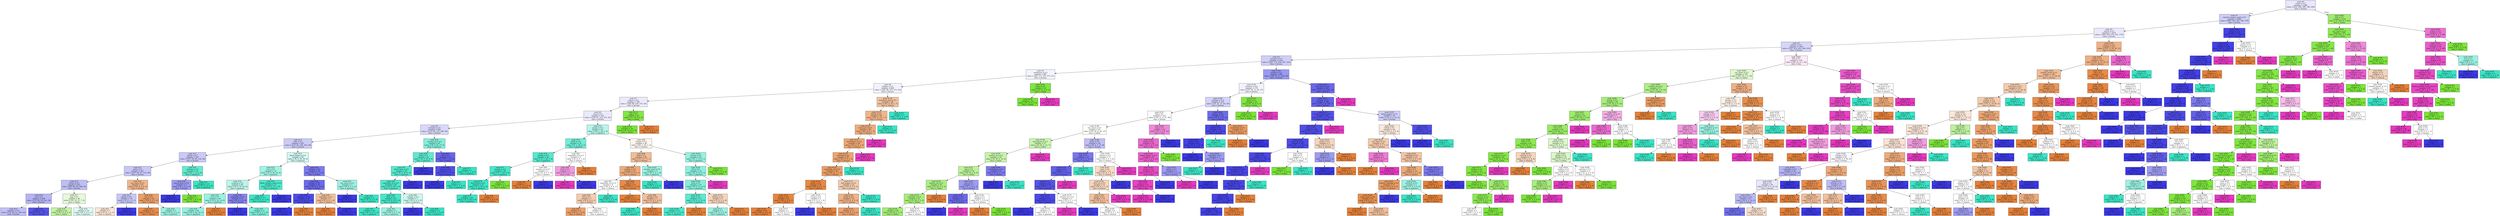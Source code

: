 digraph Tree {
node [shape=box, style="filled", color="black"] ;
0 [label=<node &#35;0<br/>cumin &le; 0.5<br/>samples = 2298<br/>value = [412, 568, 290, 769, 259]<br/>class = korean>, fillcolor="#3c39e51e"] ;
1 [label=<node &#35;1<br/>roasted_sesame_seed &le; 0.5<br/>samples = 1860<br/>value = [409, 225, 284, 766, 176]<br/>class = korean>, fillcolor="#3c39e53f"] ;
0 -> 1 [labeldistance=2.5, labelangle=45, headlabel="True"] ;
2 [label=<node &#35;2<br/>starch &le; 0.5<br/>samples = 1619<br/>value = [404, 225, 279, 537, 174]<br/>class = korean>, fillcolor="#3c39e51c"] ;
1 -> 2 ;
3 [label=<node &#35;3<br/>cilantro &le; 0.5<br/>samples = 1404<br/>value = [257, 223, 263, 498, 163]<br/>class = korean>, fillcolor="#3c39e535"] ;
2 -> 3 ;
4 [label=<node &#35;4<br/>cayenne &le; 0.5<br/>samples = 1245<br/>value = [221, 172, 254, 497, 101]<br/>class = korean>, fillcolor="#3c39e53f"] ;
3 -> 4 ;
5 [label=<node &#35;5<br/>cardamom &le; 0.5<br/>samples = 861<br/>value = [183, 117, 237, 273, 51]<br/>class = korean>, fillcolor="#3c39e50f"] ;
4 -> 5 ;
6 [label=<node &#35;6<br/>pepper &le; 0.5<br/>samples = 829<br/>value = [183, 86, 237, 273, 50]<br/>class = korean>, fillcolor="#3c39e510"] ;
5 -> 6 ;
7 [label=<node &#35;7<br/>yogurt &le; 0.5<br/>samples = 760<br/>value = [140, 86, 219, 272, 43]<br/>class = korean>, fillcolor="#3c39e519"] ;
6 -> 7 ;
8 [label=<node &#35;8<br/>wine &le; 0.5<br/>samples = 740<br/>value = [139, 67, 219, 272, 43]<br/>class = korean>, fillcolor="#3c39e51a"] ;
7 -> 8 ;
9 [label=<node &#35;9<br/>seaweed &le; 0.5<br/>samples = 659<br/>value = [113, 65, 173, 269, 39]<br/>class = korean>, fillcolor="#3c39e532"] ;
8 -> 9 ;
10 [label=<node &#35;10<br/>sake &le; 0.5<br/>samples = 597<br/>value = [113, 65, 128, 252, 39]<br/>class = korean>, fillcolor="#3c39e543"] ;
9 -> 10 ;
11 [label=<node &#35;11<br/>barley &le; 0.5<br/>samples = 507<br/>value = [107, 65, 80, 216, 39]<br/>class = korean>, fillcolor="#3c39e545"] ;
10 -> 11 ;
12 [label=<node &#35;12<br/>pork &le; 0.5<br/>samples = 491<br/>value = [107, 64, 67, 214, 39]<br/>class = korean>, fillcolor="#3c39e547"] ;
11 -> 12 ;
13 [label=<node &#35;13<br/>butter &le; 0.5<br/>samples = 457<br/>value = [85, 64, 63, 208, 37]<br/>class = korean>, fillcolor="#3c39e554"] ;
12 -> 13 ;
14 [label=<node &#35;14<br/>nut &le; 0.5<br/>samples = 409<br/>value = [75, 46, 52, 201, 35]<br/>class = korean>, fillcolor="#3c39e560"] ;
13 -> 14 ;
15 [label=<node &#35;15<br/>samples = 371<br/>value = [72, 46, 51, 168, 34]<br/>class = korean>, fillcolor="#3c39e552"] ;
14 -> 15 ;
16 [label=<node &#35;16<br/>samples = 38<br/>value = [3, 0, 1, 33, 1]<br/>class = korean>, fillcolor="#3c39e5db"] ;
14 -> 16 ;
17 [label=<node &#35;17<br/>egg &le; 0.5<br/>samples = 48<br/>value = [10, 18, 11, 7, 2]<br/>class = indian>, fillcolor="#7be53930"] ;
13 -> 17 ;
18 [label=<node &#35;18<br/>samples = 24<br/>value = [4, 13, 2, 4, 1]<br/>class = indian>, fillcolor="#7be53973"] ;
17 -> 18 ;
19 [label=<node &#35;19<br/>samples = 24<br/>value = [6, 5, 9, 3, 1]<br/>class = japanese>, fillcolor="#39e5c52a"] ;
17 -> 19 ;
20 [label=<node &#35;20<br/>soy_sauce &le; 0.5<br/>samples = 34<br/>value = [22, 0, 4, 6, 2]<br/>class = chinese>, fillcolor="#e5813992"] ;
12 -> 20 ;
21 [label=<node &#35;21<br/>ginger &le; 0.5<br/>samples = 10<br/>value = [3, 0, 1, 5, 1]<br/>class = korean>, fillcolor="#3c39e549"] ;
20 -> 21 ;
22 [label=<node &#35;22<br/>samples = 7<br/>value = [3, 0, 1, 2, 1]<br/>class = chinese>, fillcolor="#e5813933"] ;
21 -> 22 ;
23 [label=<node &#35;23<br/>samples = 3<br/>value = [0, 0, 0, 3, 0]<br/>class = korean>, fillcolor="#3c39e5ff"] ;
21 -> 23 ;
24 [label=<node &#35;24<br/>rice &le; 0.5<br/>samples = 24<br/>value = [19, 0, 3, 1, 1]<br/>class = chinese>, fillcolor="#e58139c2"] ;
20 -> 24 ;
25 [label=<node &#35;25<br/>samples = 21<br/>value = [19, 0, 1, 1, 0]<br/>class = chinese>, fillcolor="#e58139e6"] ;
24 -> 25 ;
26 [label=<node &#35;26<br/>samples = 3<br/>value = [0, 0, 2, 0, 1]<br/>class = japanese>, fillcolor="#39e5c57f"] ;
24 -> 26 ;
27 [label=<node &#35;27<br/>soybean &le; 0.5<br/>samples = 16<br/>value = [0, 1, 13, 2, 0]<br/>class = japanese>, fillcolor="#39e5c5c8"] ;
11 -> 27 ;
28 [label=<node &#35;28<br/>lemon_juice &le; 0.5<br/>samples = 3<br/>value = [0, 1, 0, 2, 0]<br/>class = korean>, fillcolor="#3c39e57f"] ;
27 -> 28 ;
29 [label=<node &#35;29<br/>samples = 2<br/>value = [0, 0, 0, 2, 0]<br/>class = korean>, fillcolor="#3c39e5ff"] ;
28 -> 29 ;
30 [label=<node &#35;30<br/>samples = 1<br/>value = [0, 1, 0, 0, 0]<br/>class = indian>, fillcolor="#7be539ff"] ;
28 -> 30 ;
31 [label=<node &#35;31<br/>samples = 13<br/>value = [0, 0, 13, 0, 0]<br/>class = japanese>, fillcolor="#39e5c5ff"] ;
27 -> 31 ;
32 [label=<node &#35;32<br/>black_pepper &le; 0.5<br/>samples = 90<br/>value = [6, 0, 48, 36, 0]<br/>class = japanese>, fillcolor="#39e5c539"] ;
10 -> 32 ;
33 [label=<node &#35;33<br/>rice &le; 0.5<br/>samples = 72<br/>value = [3, 0, 46, 23, 0]<br/>class = japanese>, fillcolor="#39e5c578"] ;
32 -> 33 ;
34 [label=<node &#35;34<br/>soybean &le; 0.5<br/>samples = 60<br/>value = [3, 0, 35, 22, 0]<br/>class = japanese>, fillcolor="#39e5c557"] ;
33 -> 34 ;
35 [label=<node &#35;35<br/>nira &le; 0.5<br/>samples = 49<br/>value = [3, 0, 32, 14, 0]<br/>class = japanese>, fillcolor="#39e5c583"] ;
34 -> 35 ;
36 [label=<node &#35;36<br/>samples = 48<br/>value = [2, 0, 32, 14, 0]<br/>class = japanese>, fillcolor="#39e5c587"] ;
35 -> 36 ;
37 [label=<node &#35;37<br/>samples = 1<br/>value = [1, 0, 0, 0, 0]<br/>class = chinese>, fillcolor="#e58139ff"] ;
35 -> 37 ;
38 [label=<node &#35;38<br/>vegetable &le; 0.5<br/>samples = 11<br/>value = [0, 0, 3, 8, 0]<br/>class = korean>, fillcolor="#3c39e59f"] ;
34 -> 38 ;
39 [label=<node &#35;39<br/>samples = 7<br/>value = [0, 0, 0, 7, 0]<br/>class = korean>, fillcolor="#3c39e5ff"] ;
38 -> 39 ;
40 [label=<node &#35;40<br/>samples = 4<br/>value = [0, 0, 3, 1, 0]<br/>class = japanese>, fillcolor="#39e5c5aa"] ;
38 -> 40 ;
41 [label=<node &#35;41<br/>black_sesame_seed &le; 0.5<br/>samples = 12<br/>value = [0, 0, 11, 1, 0]<br/>class = japanese>, fillcolor="#39e5c5e8"] ;
33 -> 41 ;
42 [label=<node &#35;42<br/>samples = 11<br/>value = [0, 0, 11, 0, 0]<br/>class = japanese>, fillcolor="#39e5c5ff"] ;
41 -> 42 ;
43 [label=<node &#35;43<br/>samples = 1<br/>value = [0, 0, 0, 1, 0]<br/>class = korean>, fillcolor="#3c39e5ff"] ;
41 -> 43 ;
44 [label=<node &#35;44<br/>shiitake &le; 0.5<br/>samples = 18<br/>value = [3, 0, 2, 13, 0]<br/>class = korean>, fillcolor="#3c39e5aa"] ;
32 -> 44 ;
45 [label=<node &#35;45<br/>chicken &le; 0.5<br/>samples = 15<br/>value = [3, 0, 0, 12, 0]<br/>class = korean>, fillcolor="#3c39e5bf"] ;
44 -> 45 ;
46 [label=<node &#35;46<br/>cinnamon &le; 0.5<br/>samples = 12<br/>value = [1, 0, 0, 11, 0]<br/>class = korean>, fillcolor="#3c39e5e8"] ;
45 -> 46 ;
47 [label=<node &#35;47<br/>samples = 11<br/>value = [0, 0, 0, 11, 0]<br/>class = korean>, fillcolor="#3c39e5ff"] ;
46 -> 47 ;
48 [label=<node &#35;48<br/>samples = 1<br/>value = [1, 0, 0, 0, 0]<br/>class = chinese>, fillcolor="#e58139ff"] ;
46 -> 48 ;
49 [label=<node &#35;49<br/>vegetable &le; 0.5<br/>samples = 3<br/>value = [2, 0, 0, 1, 0]<br/>class = chinese>, fillcolor="#e581397f"] ;
45 -> 49 ;
50 [label=<node &#35;50<br/>samples = 2<br/>value = [2, 0, 0, 0, 0]<br/>class = chinese>, fillcolor="#e58139ff"] ;
49 -> 50 ;
51 [label=<node &#35;51<br/>samples = 1<br/>value = [0, 0, 0, 1, 0]<br/>class = korean>, fillcolor="#3c39e5ff"] ;
49 -> 51 ;
52 [label=<node &#35;52<br/>soy_sauce &le; 0.5<br/>samples = 3<br/>value = [0, 0, 2, 1, 0]<br/>class = japanese>, fillcolor="#39e5c57f"] ;
44 -> 52 ;
53 [label=<node &#35;53<br/>samples = 1<br/>value = [0, 0, 0, 1, 0]<br/>class = korean>, fillcolor="#3c39e5ff"] ;
52 -> 53 ;
54 [label=<node &#35;54<br/>samples = 2<br/>value = [0, 0, 2, 0, 0]<br/>class = japanese>, fillcolor="#39e5c5ff"] ;
52 -> 54 ;
55 [label=<node &#35;55<br/>sesame_oil &le; 0.5<br/>samples = 62<br/>value = [0, 0, 45, 17, 0]<br/>class = japanese>, fillcolor="#39e5c59f"] ;
9 -> 55 ;
56 [label=<node &#35;56<br/>beef &le; 0.5<br/>samples = 51<br/>value = [0, 0, 43, 8, 0]<br/>class = japanese>, fillcolor="#39e5c5d0"] ;
55 -> 56 ;
57 [label=<node &#35;57<br/>black_bean &le; 0.5<br/>samples = 49<br/>value = [0, 0, 43, 6, 0]<br/>class = japanese>, fillcolor="#39e5c5db"] ;
56 -> 57 ;
58 [label=<node &#35;58<br/>vegetable_oil &le; 0.5<br/>samples = 48<br/>value = [0, 0, 43, 5, 0]<br/>class = japanese>, fillcolor="#39e5c5e1"] ;
57 -> 58 ;
59 [label=<node &#35;59<br/>kelp &le; 0.5<br/>samples = 41<br/>value = [0, 0, 39, 2, 0]<br/>class = japanese>, fillcolor="#39e5c5f2"] ;
58 -> 59 ;
60 [label=<node &#35;60<br/>samples = 38<br/>value = [0, 0, 37, 1, 0]<br/>class = japanese>, fillcolor="#39e5c5f8"] ;
59 -> 60 ;
61 [label=<node &#35;61<br/>samples = 3<br/>value = [0, 0, 2, 1, 0]<br/>class = japanese>, fillcolor="#39e5c57f"] ;
59 -> 61 ;
62 [label=<node &#35;62<br/>vinegar &le; 0.5<br/>samples = 7<br/>value = [0, 0, 4, 3, 0]<br/>class = japanese>, fillcolor="#39e5c540"] ;
58 -> 62 ;
63 [label=<node &#35;63<br/>samples = 3<br/>value = [0, 0, 0, 3, 0]<br/>class = korean>, fillcolor="#3c39e5ff"] ;
62 -> 63 ;
64 [label=<node &#35;64<br/>samples = 4<br/>value = [0, 0, 4, 0, 0]<br/>class = japanese>, fillcolor="#39e5c5ff"] ;
62 -> 64 ;
65 [label=<node &#35;65<br/>samples = 1<br/>value = [0, 0, 0, 1, 0]<br/>class = korean>, fillcolor="#3c39e5ff"] ;
57 -> 65 ;
66 [label=<node &#35;66<br/>samples = 2<br/>value = [0, 0, 0, 2, 0]<br/>class = korean>, fillcolor="#3c39e5ff"] ;
56 -> 66 ;
67 [label=<node &#35;67<br/>nut &le; 0.5<br/>samples = 11<br/>value = [0, 0, 2, 9, 0]<br/>class = korean>, fillcolor="#3c39e5c6"] ;
55 -> 67 ;
68 [label=<node &#35;68<br/>lettuce &le; 0.5<br/>samples = 10<br/>value = [0, 0, 1, 9, 0]<br/>class = korean>, fillcolor="#3c39e5e3"] ;
67 -> 68 ;
69 [label=<node &#35;69<br/>samples = 9<br/>value = [0, 0, 0, 9, 0]<br/>class = korean>, fillcolor="#3c39e5ff"] ;
68 -> 69 ;
70 [label=<node &#35;70<br/>samples = 1<br/>value = [0, 0, 1, 0, 0]<br/>class = japanese>, fillcolor="#39e5c5ff"] ;
68 -> 70 ;
71 [label=<node &#35;71<br/>samples = 1<br/>value = [0, 0, 1, 0, 0]<br/>class = japanese>, fillcolor="#39e5c5ff"] ;
67 -> 71 ;
72 [label=<node &#35;72<br/>ginger &le; 0.5<br/>samples = 81<br/>value = [26, 2, 46, 3, 4]<br/>class = japanese>, fillcolor="#39e5c55d"] ;
8 -> 72 ;
73 [label=<node &#35;73<br/>garlic &le; 0.5<br/>samples = 35<br/>value = [4, 1, 26, 2, 2]<br/>class = japanese>, fillcolor="#39e5c5b5"] ;
72 -> 73 ;
74 [label=<node &#35;74<br/>shrimp &le; 0.5<br/>samples = 30<br/>value = [2, 1, 26, 1, 0]<br/>class = japanese>, fillcolor="#39e5c5db"] ;
73 -> 74 ;
75 [label=<node &#35;75<br/>brandy &le; 0.5<br/>samples = 28<br/>value = [1, 1, 26, 0, 0]<br/>class = japanese>, fillcolor="#39e5c5ec"] ;
74 -> 75 ;
76 [label=<node &#35;76<br/>beef_broth &le; 0.5<br/>samples = 27<br/>value = [1, 0, 26, 0, 0]<br/>class = japanese>, fillcolor="#39e5c5f5"] ;
75 -> 76 ;
77 [label=<node &#35;77<br/>samples = 26<br/>value = [0, 0, 26, 0, 0]<br/>class = japanese>, fillcolor="#39e5c5ff"] ;
76 -> 77 ;
78 [label=<node &#35;78<br/>samples = 1<br/>value = [1, 0, 0, 0, 0]<br/>class = chinese>, fillcolor="#e58139ff"] ;
76 -> 78 ;
79 [label=<node &#35;79<br/>samples = 1<br/>value = [0, 1, 0, 0, 0]<br/>class = indian>, fillcolor="#7be539ff"] ;
75 -> 79 ;
80 [label=<node &#35;80<br/>sesame_oil &le; 0.5<br/>samples = 2<br/>value = [1, 0, 0, 1, 0]<br/>class = chinese>, fillcolor="#e5813900"] ;
74 -> 80 ;
81 [label=<node &#35;81<br/>samples = 1<br/>value = [1, 0, 0, 0, 0]<br/>class = chinese>, fillcolor="#e58139ff"] ;
80 -> 81 ;
82 [label=<node &#35;82<br/>samples = 1<br/>value = [0, 0, 0, 1, 0]<br/>class = korean>, fillcolor="#3c39e5ff"] ;
80 -> 82 ;
83 [label=<node &#35;83<br/>vegetable_oil &le; 0.5<br/>samples = 5<br/>value = [2, 0, 0, 1, 2]<br/>class = chinese>, fillcolor="#e5813900"] ;
73 -> 83 ;
84 [label=<node &#35;84<br/>beef &le; 0.5<br/>samples = 3<br/>value = [0, 0, 0, 1, 2]<br/>class = thai>, fillcolor="#e539c07f"] ;
83 -> 84 ;
85 [label=<node &#35;85<br/>samples = 2<br/>value = [0, 0, 0, 0, 2]<br/>class = thai>, fillcolor="#e539c0ff"] ;
84 -> 85 ;
86 [label=<node &#35;86<br/>samples = 1<br/>value = [0, 0, 0, 1, 0]<br/>class = korean>, fillcolor="#3c39e5ff"] ;
84 -> 86 ;
87 [label=<node &#35;87<br/>samples = 2<br/>value = [2, 0, 0, 0, 0]<br/>class = chinese>, fillcolor="#e58139ff"] ;
83 -> 87 ;
88 [label=<node &#35;88<br/>vinegar &le; 0.5<br/>samples = 46<br/>value = [22, 1, 20, 1, 2]<br/>class = chinese>, fillcolor="#e5813914"] ;
72 -> 88 ;
89 [label=<node &#35;89<br/>beef &le; 0.5<br/>samples = 26<br/>value = [17, 0, 7, 1, 1]<br/>class = chinese>, fillcolor="#e5813986"] ;
88 -> 89 ;
90 [label=<node &#35;90<br/>scallion &le; 0.5<br/>samples = 23<br/>value = [17, 0, 5, 0, 1]<br/>class = chinese>, fillcolor="#e58139aa"] ;
89 -> 90 ;
91 [label=<node &#35;91<br/>vegetable_oil &le; 0.5<br/>samples = 9<br/>value = [4, 0, 4, 0, 1]<br/>class = chinese>, fillcolor="#e5813900"] ;
90 -> 91 ;
92 [label=<node &#35;92<br/>fish &le; 0.5<br/>samples = 7<br/>value = [4, 0, 2, 0, 1]<br/>class = chinese>, fillcolor="#e5813966"] ;
91 -> 92 ;
93 [label=<node &#35;93<br/>samples = 5<br/>value = [4, 0, 1, 0, 0]<br/>class = chinese>, fillcolor="#e58139bf"] ;
92 -> 93 ;
94 [label=<node &#35;94<br/>samples = 2<br/>value = [0, 0, 1, 0, 1]<br/>class = japanese>, fillcolor="#39e5c500"] ;
92 -> 94 ;
95 [label=<node &#35;95<br/>samples = 2<br/>value = [0, 0, 2, 0, 0]<br/>class = japanese>, fillcolor="#39e5c5ff"] ;
91 -> 95 ;
96 [label=<node &#35;96<br/>egg &le; 0.5<br/>samples = 14<br/>value = [13, 0, 1, 0, 0]<br/>class = chinese>, fillcolor="#e58139eb"] ;
90 -> 96 ;
97 [label=<node &#35;97<br/>samples = 11<br/>value = [11, 0, 0, 0, 0]<br/>class = chinese>, fillcolor="#e58139ff"] ;
96 -> 97 ;
98 [label=<node &#35;98<br/>shrimp &le; 0.5<br/>samples = 3<br/>value = [2, 0, 1, 0, 0]<br/>class = chinese>, fillcolor="#e581397f"] ;
96 -> 98 ;
99 [label=<node &#35;99<br/>samples = 1<br/>value = [0, 0, 1, 0, 0]<br/>class = japanese>, fillcolor="#39e5c5ff"] ;
98 -> 99 ;
100 [label=<node &#35;100<br/>samples = 2<br/>value = [2, 0, 0, 0, 0]<br/>class = chinese>, fillcolor="#e58139ff"] ;
98 -> 100 ;
101 [label=<node &#35;101<br/>sesame_seed &le; 0.5<br/>samples = 3<br/>value = [0, 0, 2, 1, 0]<br/>class = japanese>, fillcolor="#39e5c57f"] ;
89 -> 101 ;
102 [label=<node &#35;102<br/>samples = 2<br/>value = [0, 0, 2, 0, 0]<br/>class = japanese>, fillcolor="#39e5c5ff"] ;
101 -> 102 ;
103 [label=<node &#35;103<br/>samples = 1<br/>value = [0, 0, 0, 1, 0]<br/>class = korean>, fillcolor="#3c39e5ff"] ;
101 -> 103 ;
104 [label=<node &#35;104<br/>currant &le; 0.5<br/>samples = 20<br/>value = [5, 1, 13, 0, 1]<br/>class = japanese>, fillcolor="#39e5c588"] ;
88 -> 104 ;
105 [label=<node &#35;105<br/>fish &le; 0.5<br/>samples = 19<br/>value = [5, 0, 13, 0, 1]<br/>class = japanese>, fillcolor="#39e5c592"] ;
104 -> 105 ;
106 [label=<node &#35;106<br/>pork &le; 0.5<br/>samples = 18<br/>value = [5, 0, 13, 0, 0]<br/>class = japanese>, fillcolor="#39e5c59d"] ;
105 -> 106 ;
107 [label=<node &#35;107<br/>bean &le; 0.5<br/>samples = 13<br/>value = [2, 0, 11, 0, 0]<br/>class = japanese>, fillcolor="#39e5c5d1"] ;
106 -> 107 ;
108 [label=<node &#35;108<br/>samples = 12<br/>value = [1, 0, 11, 0, 0]<br/>class = japanese>, fillcolor="#39e5c5e8"] ;
107 -> 108 ;
109 [label=<node &#35;109<br/>samples = 1<br/>value = [1, 0, 0, 0, 0]<br/>class = chinese>, fillcolor="#e58139ff"] ;
107 -> 109 ;
110 [label=<node &#35;110<br/>chicken &le; 0.5<br/>samples = 5<br/>value = [3, 0, 2, 0, 0]<br/>class = chinese>, fillcolor="#e5813955"] ;
106 -> 110 ;
111 [label=<node &#35;111<br/>samples = 3<br/>value = [1, 0, 2, 0, 0]<br/>class = japanese>, fillcolor="#39e5c57f"] ;
110 -> 111 ;
112 [label=<node &#35;112<br/>samples = 2<br/>value = [2, 0, 0, 0, 0]<br/>class = chinese>, fillcolor="#e58139ff"] ;
110 -> 112 ;
113 [label=<node &#35;113<br/>samples = 1<br/>value = [0, 0, 0, 0, 1]<br/>class = thai>, fillcolor="#e539c0ff"] ;
105 -> 113 ;
114 [label=<node &#35;114<br/>samples = 1<br/>value = [0, 1, 0, 0, 0]<br/>class = indian>, fillcolor="#7be539ff"] ;
104 -> 114 ;
115 [label=<node &#35;115<br/>egg &le; 0.5<br/>samples = 20<br/>value = [1, 19, 0, 0, 0]<br/>class = indian>, fillcolor="#7be539f2"] ;
7 -> 115 ;
116 [label=<node &#35;116<br/>samples = 19<br/>value = [0, 19, 0, 0, 0]<br/>class = indian>, fillcolor="#7be539ff"] ;
115 -> 116 ;
117 [label=<node &#35;117<br/>samples = 1<br/>value = [1, 0, 0, 0, 0]<br/>class = chinese>, fillcolor="#e58139ff"] ;
115 -> 117 ;
118 [label=<node &#35;118<br/>mandarin_peel &le; 0.5<br/>samples = 69<br/>value = [43, 0, 18, 1, 7]<br/>class = chinese>, fillcolor="#e581397d"] ;
6 -> 118 ;
119 [label=<node &#35;119<br/>barley &le; 0.5<br/>samples = 64<br/>value = [43, 0, 13, 1, 7]<br/>class = chinese>, fillcolor="#e5813996"] ;
118 -> 119 ;
120 [label=<node &#35;120<br/>lime_juice &le; 0.5<br/>samples = 60<br/>value = [43, 0, 9, 1, 7]<br/>class = chinese>, fillcolor="#e58139aa"] ;
119 -> 120 ;
121 [label=<node &#35;121<br/>lemongrass &le; 0.5<br/>samples = 58<br/>value = [43, 0, 9, 1, 5]<br/>class = chinese>, fillcolor="#e58139b1"] ;
120 -> 121 ;
122 [label=<node &#35;122<br/>seaweed &le; 0.5<br/>samples = 56<br/>value = [43, 0, 9, 1, 3]<br/>class = chinese>, fillcolor="#e58139b8"] ;
121 -> 122 ;
123 [label=<node &#35;123<br/>vegetable_oil &le; 0.5<br/>samples = 54<br/>value = [43, 0, 7, 1, 3]<br/>class = chinese>, fillcolor="#e58139c3"] ;
122 -> 123 ;
124 [label=<node &#35;124<br/>potato &le; 0.5<br/>samples = 32<br/>value = [30, 0, 0, 1, 1]<br/>class = chinese>, fillcolor="#e58139ef"] ;
123 -> 124 ;
125 [label=<node &#35;125<br/>mango &le; 0.5<br/>samples = 30<br/>value = [29, 0, 0, 0, 1]<br/>class = chinese>, fillcolor="#e58139f6"] ;
124 -> 125 ;
126 [label=<node &#35;126<br/>samples = 28<br/>value = [28, 0, 0, 0, 0]<br/>class = chinese>, fillcolor="#e58139ff"] ;
125 -> 126 ;
127 [label=<node &#35;127<br/>samples = 2<br/>value = [1, 0, 0, 0, 1]<br/>class = chinese>, fillcolor="#e5813900"] ;
125 -> 127 ;
128 [label=<node &#35;128<br/>turnip &le; 0.5<br/>samples = 2<br/>value = [1, 0, 0, 1, 0]<br/>class = chinese>, fillcolor="#e5813900"] ;
124 -> 128 ;
129 [label=<node &#35;129<br/>samples = 1<br/>value = [0, 0, 0, 1, 0]<br/>class = korean>, fillcolor="#3c39e5ff"] ;
128 -> 129 ;
130 [label=<node &#35;130<br/>samples = 1<br/>value = [1, 0, 0, 0, 0]<br/>class = chinese>, fillcolor="#e58139ff"] ;
128 -> 130 ;
131 [label=<node &#35;131<br/>bell_pepper &le; 0.5<br/>samples = 22<br/>value = [13, 0, 7, 0, 2]<br/>class = chinese>, fillcolor="#e5813966"] ;
123 -> 131 ;
132 [label=<node &#35;132<br/>bread &le; 0.5<br/>samples = 19<br/>value = [13, 0, 4, 0, 2]<br/>class = chinese>, fillcolor="#e5813999"] ;
131 -> 132 ;
133 [label=<node &#35;133<br/>samples = 17<br/>value = [13, 0, 2, 0, 2]<br/>class = chinese>, fillcolor="#e58139bb"] ;
132 -> 133 ;
134 [label=<node &#35;134<br/>samples = 2<br/>value = [0, 0, 2, 0, 0]<br/>class = japanese>, fillcolor="#39e5c5ff"] ;
132 -> 134 ;
135 [label=<node &#35;135<br/>samples = 3<br/>value = [0, 0, 3, 0, 0]<br/>class = japanese>, fillcolor="#39e5c5ff"] ;
131 -> 135 ;
136 [label=<node &#35;136<br/>samples = 2<br/>value = [0, 0, 2, 0, 0]<br/>class = japanese>, fillcolor="#39e5c5ff"] ;
122 -> 136 ;
137 [label=<node &#35;137<br/>samples = 2<br/>value = [0, 0, 0, 0, 2]<br/>class = thai>, fillcolor="#e539c0ff"] ;
121 -> 137 ;
138 [label=<node &#35;138<br/>samples = 2<br/>value = [0, 0, 0, 0, 2]<br/>class = thai>, fillcolor="#e539c0ff"] ;
120 -> 138 ;
139 [label=<node &#35;139<br/>samples = 4<br/>value = [0, 0, 4, 0, 0]<br/>class = japanese>, fillcolor="#39e5c5ff"] ;
119 -> 139 ;
140 [label=<node &#35;140<br/>samples = 5<br/>value = [0, 0, 5, 0, 0]<br/>class = japanese>, fillcolor="#39e5c5ff"] ;
118 -> 140 ;
141 [label=<node &#35;141<br/>bean &le; 0.5<br/>samples = 32<br/>value = [0, 31, 0, 0, 1]<br/>class = indian>, fillcolor="#7be539f7"] ;
5 -> 141 ;
142 [label=<node &#35;142<br/>samples = 31<br/>value = [0, 31, 0, 0, 0]<br/>class = indian>, fillcolor="#7be539ff"] ;
141 -> 142 ;
143 [label=<node &#35;143<br/>samples = 1<br/>value = [0, 0, 0, 0, 1]<br/>class = thai>, fillcolor="#e539c0ff"] ;
141 -> 143 ;
144 [label=<node &#35;144<br/>scallion &le; 0.5<br/>samples = 384<br/>value = [38, 55, 17, 224, 50]<br/>class = korean>, fillcolor="#3c39e583"] ;
4 -> 144 ;
145 [label=<node &#35;145<br/>turmeric &le; 0.5<br/>samples = 179<br/>value = [15, 54, 11, 62, 37]<br/>class = korean>, fillcolor="#3c39e510"] ;
144 -> 145 ;
146 [label=<node &#35;146<br/>soybean &le; 0.5<br/>samples = 155<br/>value = [15, 31, 11, 62, 36]<br/>class = korean>, fillcolor="#3c39e538"] ;
145 -> 146 ;
147 [label=<node &#35;147<br/>fish &le; 0.5<br/>samples = 123<br/>value = [10, 31, 9, 37, 36]<br/>class = korean>, fillcolor="#3c39e503"] ;
146 -> 147 ;
148 [label=<node &#35;148<br/>soy_sauce &le; 0.5<br/>samples = 93<br/>value = [10, 30, 9, 29, 15]<br/>class = indian>, fillcolor="#7be53904"] ;
147 -> 148 ;
149 [label=<node &#35;149<br/>lemongrass &le; 0.5<br/>samples = 57<br/>value = [4, 30, 4, 12, 7]<br/>class = indian>, fillcolor="#7be53966"] ;
148 -> 149 ;
150 [label=<node &#35;150<br/>sesame_oil &le; 0.5<br/>samples = 54<br/>value = [4, 30, 4, 12, 4]<br/>class = indian>, fillcolor="#7be5396d"] ;
149 -> 150 ;
151 [label=<node &#35;151<br/>egg &le; 0.5<br/>samples = 50<br/>value = [4, 30, 3, 9, 4]<br/>class = indian>, fillcolor="#7be53983"] ;
150 -> 151 ;
152 [label=<node &#35;152<br/>peanut_oil &le; 0.5<br/>samples = 43<br/>value = [3, 29, 3, 5, 3]<br/>class = indian>, fillcolor="#7be539a1"] ;
151 -> 152 ;
153 [label=<node &#35;153<br/>cucumber &le; 0.5<br/>samples = 41<br/>value = [1, 29, 3, 5, 3]<br/>class = indian>, fillcolor="#7be539aa"] ;
152 -> 153 ;
154 [label=<node &#35;154<br/>samples = 39<br/>value = [0, 29, 2, 5, 3]<br/>class = indian>, fillcolor="#7be539b4"] ;
153 -> 154 ;
155 [label=<node &#35;155<br/>samples = 2<br/>value = [1, 0, 1, 0, 0]<br/>class = chinese>, fillcolor="#e5813900"] ;
153 -> 155 ;
156 [label=<node &#35;156<br/>samples = 2<br/>value = [2, 0, 0, 0, 0]<br/>class = chinese>, fillcolor="#e58139ff"] ;
152 -> 156 ;
157 [label=<node &#35;157<br/>corn &le; 0.5<br/>samples = 7<br/>value = [1, 1, 0, 4, 1]<br/>class = korean>, fillcolor="#3c39e57f"] ;
151 -> 157 ;
158 [label=<node &#35;158<br/>chicken &le; 0.5<br/>samples = 5<br/>value = [0, 0, 0, 4, 1]<br/>class = korean>, fillcolor="#3c39e5bf"] ;
157 -> 158 ;
159 [label=<node &#35;159<br/>samples = 4<br/>value = [0, 0, 0, 4, 0]<br/>class = korean>, fillcolor="#3c39e5ff"] ;
158 -> 159 ;
160 [label=<node &#35;160<br/>samples = 1<br/>value = [0, 0, 0, 0, 1]<br/>class = thai>, fillcolor="#e539c0ff"] ;
158 -> 160 ;
161 [label=<node &#35;161<br/>wheat &le; 0.5<br/>samples = 2<br/>value = [1, 1, 0, 0, 0]<br/>class = chinese>, fillcolor="#e5813900"] ;
157 -> 161 ;
162 [label=<node &#35;162<br/>samples = 1<br/>value = [1, 0, 0, 0, 0]<br/>class = chinese>, fillcolor="#e58139ff"] ;
161 -> 162 ;
163 [label=<node &#35;163<br/>samples = 1<br/>value = [0, 1, 0, 0, 0]<br/>class = indian>, fillcolor="#7be539ff"] ;
161 -> 163 ;
164 [label=<node &#35;164<br/>buckwheat &le; 0.5<br/>samples = 4<br/>value = [0, 0, 1, 3, 0]<br/>class = korean>, fillcolor="#3c39e5aa"] ;
150 -> 164 ;
165 [label=<node &#35;165<br/>samples = 3<br/>value = [0, 0, 0, 3, 0]<br/>class = korean>, fillcolor="#3c39e5ff"] ;
164 -> 165 ;
166 [label=<node &#35;166<br/>samples = 1<br/>value = [0, 0, 1, 0, 0]<br/>class = japanese>, fillcolor="#39e5c5ff"] ;
164 -> 166 ;
167 [label=<node &#35;167<br/>samples = 3<br/>value = [0, 0, 0, 0, 3]<br/>class = thai>, fillcolor="#e539c0ff"] ;
149 -> 167 ;
168 [label=<node &#35;168<br/>garlic &le; 0.5<br/>samples = 36<br/>value = [6, 0, 5, 17, 8]<br/>class = korean>, fillcolor="#3c39e552"] ;
148 -> 168 ;
169 [label=<node &#35;169<br/>egg &le; 0.5<br/>samples = 19<br/>value = [0, 0, 3, 14, 2]<br/>class = korean>, fillcolor="#3c39e5af"] ;
168 -> 169 ;
170 [label=<node &#35;170<br/>apple &le; 0.5<br/>samples = 17<br/>value = [0, 0, 1, 14, 2]<br/>class = korean>, fillcolor="#3c39e5cc"] ;
169 -> 170 ;
171 [label=<node &#35;171<br/>chicken &le; 0.5<br/>samples = 16<br/>value = [0, 0, 1, 14, 1]<br/>class = korean>, fillcolor="#3c39e5dd"] ;
170 -> 171 ;
172 [label=<node &#35;172<br/>rice &le; 0.5<br/>samples = 14<br/>value = [0, 0, 1, 13, 0]<br/>class = korean>, fillcolor="#3c39e5eb"] ;
171 -> 172 ;
173 [label=<node &#35;173<br/>samples = 12<br/>value = [0, 0, 0, 12, 0]<br/>class = korean>, fillcolor="#3c39e5ff"] ;
172 -> 173 ;
174 [label=<node &#35;174<br/>samples = 2<br/>value = [0, 0, 1, 1, 0]<br/>class = japanese>, fillcolor="#39e5c500"] ;
172 -> 174 ;
175 [label=<node &#35;175<br/>sesame_oil &le; 0.5<br/>samples = 2<br/>value = [0, 0, 0, 1, 1]<br/>class = korean>, fillcolor="#3c39e500"] ;
171 -> 175 ;
176 [label=<node &#35;176<br/>samples = 1<br/>value = [0, 0, 0, 0, 1]<br/>class = thai>, fillcolor="#e539c0ff"] ;
175 -> 176 ;
177 [label=<node &#35;177<br/>samples = 1<br/>value = [0, 0, 0, 1, 0]<br/>class = korean>, fillcolor="#3c39e5ff"] ;
175 -> 177 ;
178 [label=<node &#35;178<br/>samples = 1<br/>value = [0, 0, 0, 0, 1]<br/>class = thai>, fillcolor="#e539c0ff"] ;
170 -> 178 ;
179 [label=<node &#35;179<br/>samples = 2<br/>value = [0, 0, 2, 0, 0]<br/>class = japanese>, fillcolor="#39e5c5ff"] ;
169 -> 179 ;
180 [label=<node &#35;180<br/>peanut &le; 0.5<br/>samples = 17<br/>value = [6, 0, 2, 3, 6]<br/>class = chinese>, fillcolor="#e5813900"] ;
168 -> 180 ;
181 [label=<node &#35;181<br/>pear &le; 0.5<br/>samples = 14<br/>value = [6, 0, 2, 3, 3]<br/>class = chinese>, fillcolor="#e5813946"] ;
180 -> 181 ;
182 [label=<node &#35;182<br/>olive_oil &le; 0.5<br/>samples = 12<br/>value = [6, 0, 2, 1, 3]<br/>class = chinese>, fillcolor="#e5813955"] ;
181 -> 182 ;
183 [label=<node &#35;183<br/>ginger &le; 0.5<br/>samples = 10<br/>value = [6, 0, 2, 1, 1]<br/>class = chinese>, fillcolor="#e581397f"] ;
182 -> 183 ;
184 [label=<node &#35;184<br/>samples = 6<br/>value = [2, 0, 2, 1, 1]<br/>class = chinese>, fillcolor="#e5813900"] ;
183 -> 184 ;
185 [label=<node &#35;185<br/>samples = 4<br/>value = [4, 0, 0, 0, 0]<br/>class = chinese>, fillcolor="#e58139ff"] ;
183 -> 185 ;
186 [label=<node &#35;186<br/>samples = 2<br/>value = [0, 0, 0, 0, 2]<br/>class = thai>, fillcolor="#e539c0ff"] ;
182 -> 186 ;
187 [label=<node &#35;187<br/>samples = 2<br/>value = [0, 0, 0, 2, 0]<br/>class = korean>, fillcolor="#3c39e5ff"] ;
181 -> 187 ;
188 [label=<node &#35;188<br/>samples = 3<br/>value = [0, 0, 0, 0, 3]<br/>class = thai>, fillcolor="#e539c0ff"] ;
180 -> 188 ;
189 [label=<node &#35;189<br/>egg &le; 0.5<br/>samples = 30<br/>value = [0, 1, 0, 8, 21]<br/>class = thai>, fillcolor="#e539c097"] ;
147 -> 189 ;
190 [label=<node &#35;190<br/>mango &le; 0.5<br/>samples = 26<br/>value = [0, 1, 0, 4, 21]<br/>class = thai>, fillcolor="#e539c0c5"] ;
189 -> 190 ;
191 [label=<node &#35;191<br/>black_pepper &le; 0.5<br/>samples = 25<br/>value = [0, 0, 0, 4, 21]<br/>class = thai>, fillcolor="#e539c0ce"] ;
190 -> 191 ;
192 [label=<node &#35;192<br/>potato &le; 0.5<br/>samples = 22<br/>value = [0, 0, 0, 2, 20]<br/>class = thai>, fillcolor="#e539c0e6"] ;
191 -> 192 ;
193 [label=<node &#35;193<br/>nira &le; 0.5<br/>samples = 21<br/>value = [0, 0, 0, 1, 20]<br/>class = thai>, fillcolor="#e539c0f2"] ;
192 -> 193 ;
194 [label=<node &#35;194<br/>samples = 20<br/>value = [0, 0, 0, 0, 20]<br/>class = thai>, fillcolor="#e539c0ff"] ;
193 -> 194 ;
195 [label=<node &#35;195<br/>samples = 1<br/>value = [0, 0, 0, 1, 0]<br/>class = korean>, fillcolor="#3c39e5ff"] ;
193 -> 195 ;
196 [label=<node &#35;196<br/>samples = 1<br/>value = [0, 0, 0, 1, 0]<br/>class = korean>, fillcolor="#3c39e5ff"] ;
192 -> 196 ;
197 [label=<node &#35;197<br/>garlic &le; 0.5<br/>samples = 3<br/>value = [0, 0, 0, 2, 1]<br/>class = korean>, fillcolor="#3c39e57f"] ;
191 -> 197 ;
198 [label=<node &#35;198<br/>samples = 1<br/>value = [0, 0, 0, 0, 1]<br/>class = thai>, fillcolor="#e539c0ff"] ;
197 -> 198 ;
199 [label=<node &#35;199<br/>samples = 2<br/>value = [0, 0, 0, 2, 0]<br/>class = korean>, fillcolor="#3c39e5ff"] ;
197 -> 199 ;
200 [label=<node &#35;200<br/>samples = 1<br/>value = [0, 1, 0, 0, 0]<br/>class = indian>, fillcolor="#7be539ff"] ;
190 -> 200 ;
201 [label=<node &#35;201<br/>samples = 4<br/>value = [0, 0, 0, 4, 0]<br/>class = korean>, fillcolor="#3c39e5ff"] ;
189 -> 201 ;
202 [label=<node &#35;202<br/>pepper &le; 0.5<br/>samples = 32<br/>value = [5, 0, 2, 25, 0]<br/>class = korean>, fillcolor="#3c39e5bd"] ;
146 -> 202 ;
203 [label=<node &#35;203<br/>wasabi &le; 0.5<br/>samples = 26<br/>value = [0, 0, 2, 24, 0]<br/>class = korean>, fillcolor="#3c39e5ea"] ;
202 -> 203 ;
204 [label=<node &#35;204<br/>lettuce &le; 0.5<br/>samples = 25<br/>value = [0, 0, 1, 24, 0]<br/>class = korean>, fillcolor="#3c39e5f4"] ;
203 -> 204 ;
205 [label=<node &#35;205<br/>samples = 22<br/>value = [0, 0, 0, 22, 0]<br/>class = korean>, fillcolor="#3c39e5ff"] ;
204 -> 205 ;
206 [label=<node &#35;206<br/>vegetable &le; 0.5<br/>samples = 3<br/>value = [0, 0, 1, 2, 0]<br/>class = korean>, fillcolor="#3c39e57f"] ;
204 -> 206 ;
207 [label=<node &#35;207<br/>samples = 1<br/>value = [0, 0, 1, 0, 0]<br/>class = japanese>, fillcolor="#39e5c5ff"] ;
206 -> 207 ;
208 [label=<node &#35;208<br/>samples = 2<br/>value = [0, 0, 0, 2, 0]<br/>class = korean>, fillcolor="#3c39e5ff"] ;
206 -> 208 ;
209 [label=<node &#35;209<br/>samples = 1<br/>value = [0, 0, 1, 0, 0]<br/>class = japanese>, fillcolor="#39e5c5ff"] ;
203 -> 209 ;
210 [label=<node &#35;210<br/>mushroom &le; 0.5<br/>samples = 6<br/>value = [5, 0, 0, 1, 0]<br/>class = chinese>, fillcolor="#e58139cc"] ;
202 -> 210 ;
211 [label=<node &#35;211<br/>samples = 5<br/>value = [5, 0, 0, 0, 0]<br/>class = chinese>, fillcolor="#e58139ff"] ;
210 -> 211 ;
212 [label=<node &#35;212<br/>samples = 1<br/>value = [0, 0, 0, 1, 0]<br/>class = korean>, fillcolor="#3c39e5ff"] ;
210 -> 212 ;
213 [label=<node &#35;213<br/>basil &le; 0.5<br/>samples = 24<br/>value = [0, 23, 0, 0, 1]<br/>class = indian>, fillcolor="#7be539f4"] ;
145 -> 213 ;
214 [label=<node &#35;214<br/>samples = 23<br/>value = [0, 23, 0, 0, 0]<br/>class = indian>, fillcolor="#7be539ff"] ;
213 -> 214 ;
215 [label=<node &#35;215<br/>samples = 1<br/>value = [0, 0, 0, 0, 1]<br/>class = thai>, fillcolor="#e539c0ff"] ;
213 -> 215 ;
216 [label=<node &#35;216<br/>lime_juice &le; 0.5<br/>samples = 205<br/>value = [23, 1, 6, 162, 13]<br/>class = korean>, fillcolor="#3c39e5c3"] ;
144 -> 216 ;
217 [label=<node &#35;217<br/>vinegar &le; 0.5<br/>samples = 199<br/>value = [23, 1, 6, 162, 7]<br/>class = korean>, fillcolor="#3c39e5c9"] ;
216 -> 217 ;
218 [label=<node &#35;218<br/>peanut_butter &le; 0.5<br/>samples = 163<br/>value = [11, 1, 3, 144, 4]<br/>class = korean>, fillcolor="#3c39e5df"] ;
217 -> 218 ;
219 [label=<node &#35;219<br/>bean &le; 0.5<br/>samples = 160<br/>value = [11, 1, 3, 144, 1]<br/>class = korean>, fillcolor="#3c39e5e4"] ;
218 -> 219 ;
220 [label=<node &#35;220<br/>olive_oil &le; 0.5<br/>samples = 155<br/>value = [8, 1, 3, 142, 1]<br/>class = korean>, fillcolor="#3c39e5e8"] ;
219 -> 220 ;
221 [label=<node &#35;221<br/>basil &le; 0.5<br/>samples = 153<br/>value = [8, 0, 2, 142, 1]<br/>class = korean>, fillcolor="#3c39e5ec"] ;
220 -> 221 ;
222 [label=<node &#35;222<br/>katsuobushi &le; 0.5<br/>samples = 152<br/>value = [8, 0, 2, 142, 0]<br/>class = korean>, fillcolor="#3c39e5ed"] ;
221 -> 222 ;
223 [label=<node &#35;223<br/>egg_noodle &le; 0.5<br/>samples = 151<br/>value = [8, 0, 1, 142, 0]<br/>class = korean>, fillcolor="#3c39e5ef"] ;
222 -> 223 ;
224 [label=<node &#35;224<br/>sherry &le; 0.5<br/>samples = 150<br/>value = [7, 0, 1, 142, 0]<br/>class = korean>, fillcolor="#3c39e5f1"] ;
223 -> 224 ;
225 [label=<node &#35;225<br/>samples = 149<br/>value = [6, 0, 1, 142, 0]<br/>class = korean>, fillcolor="#3c39e5f3"] ;
224 -> 225 ;
226 [label=<node &#35;226<br/>samples = 1<br/>value = [1, 0, 0, 0, 0]<br/>class = chinese>, fillcolor="#e58139ff"] ;
224 -> 226 ;
227 [label=<node &#35;227<br/>samples = 1<br/>value = [1, 0, 0, 0, 0]<br/>class = chinese>, fillcolor="#e58139ff"] ;
223 -> 227 ;
228 [label=<node &#35;228<br/>samples = 1<br/>value = [0, 0, 1, 0, 0]<br/>class = japanese>, fillcolor="#39e5c5ff"] ;
222 -> 228 ;
229 [label=<node &#35;229<br/>samples = 1<br/>value = [0, 0, 0, 0, 1]<br/>class = thai>, fillcolor="#e539c0ff"] ;
221 -> 229 ;
230 [label=<node &#35;230<br/>kelp &le; 0.5<br/>samples = 2<br/>value = [0, 1, 1, 0, 0]<br/>class = indian>, fillcolor="#7be53900"] ;
220 -> 230 ;
231 [label=<node &#35;231<br/>samples = 1<br/>value = [0, 1, 0, 0, 0]<br/>class = indian>, fillcolor="#7be539ff"] ;
230 -> 231 ;
232 [label=<node &#35;232<br/>samples = 1<br/>value = [0, 0, 1, 0, 0]<br/>class = japanese>, fillcolor="#39e5c5ff"] ;
230 -> 232 ;
233 [label=<node &#35;233<br/>ginger &le; 0.5<br/>samples = 5<br/>value = [3, 0, 0, 2, 0]<br/>class = chinese>, fillcolor="#e5813955"] ;
219 -> 233 ;
234 [label=<node &#35;234<br/>pork &le; 0.5<br/>samples = 3<br/>value = [1, 0, 0, 2, 0]<br/>class = korean>, fillcolor="#3c39e57f"] ;
233 -> 234 ;
235 [label=<node &#35;235<br/>samples = 2<br/>value = [0, 0, 0, 2, 0]<br/>class = korean>, fillcolor="#3c39e5ff"] ;
234 -> 235 ;
236 [label=<node &#35;236<br/>samples = 1<br/>value = [1, 0, 0, 0, 0]<br/>class = chinese>, fillcolor="#e58139ff"] ;
234 -> 236 ;
237 [label=<node &#35;237<br/>samples = 2<br/>value = [2, 0, 0, 0, 0]<br/>class = chinese>, fillcolor="#e58139ff"] ;
233 -> 237 ;
238 [label=<node &#35;238<br/>samples = 3<br/>value = [0, 0, 0, 0, 3]<br/>class = thai>, fillcolor="#e539c0ff"] ;
218 -> 238 ;
239 [label=<node &#35;239<br/>black_pepper &le; 0.5<br/>samples = 36<br/>value = [12, 0, 3, 18, 3]<br/>class = korean>, fillcolor="#3c39e540"] ;
217 -> 239 ;
240 [label=<node &#35;240<br/>radish &le; 0.5<br/>samples = 26<br/>value = [12, 0, 2, 9, 3]<br/>class = chinese>, fillcolor="#e581392d"] ;
239 -> 240 ;
241 [label=<node &#35;241<br/>soy_sauce &le; 0.5<br/>samples = 22<br/>value = [12, 0, 2, 5, 3]<br/>class = chinese>, fillcolor="#e5813969"] ;
240 -> 241 ;
242 [label=<node &#35;242<br/>garlic &le; 0.5<br/>samples = 4<br/>value = [1, 0, 0, 0, 3]<br/>class = thai>, fillcolor="#e539c0aa"] ;
241 -> 242 ;
243 [label=<node &#35;243<br/>samples = 1<br/>value = [1, 0, 0, 0, 0]<br/>class = chinese>, fillcolor="#e58139ff"] ;
242 -> 243 ;
244 [label=<node &#35;244<br/>samples = 3<br/>value = [0, 0, 0, 0, 3]<br/>class = thai>, fillcolor="#e539c0ff"] ;
242 -> 244 ;
245 [label=<node &#35;245<br/>vegetable &le; 0.5<br/>samples = 18<br/>value = [11, 0, 2, 5, 0]<br/>class = chinese>, fillcolor="#e5813976"] ;
241 -> 245 ;
246 [label=<node &#35;246<br/>sake &le; 0.5<br/>samples = 14<br/>value = [10, 0, 2, 2, 0]<br/>class = chinese>, fillcolor="#e58139aa"] ;
245 -> 246 ;
247 [label=<node &#35;247<br/>chinese_cabbage &le; 0.5<br/>samples = 11<br/>value = [9, 0, 0, 2, 0]<br/>class = chinese>, fillcolor="#e58139c6"] ;
246 -> 247 ;
248 [label=<node &#35;248<br/>white_wine &le; 0.5<br/>samples = 10<br/>value = [9, 0, 0, 1, 0]<br/>class = chinese>, fillcolor="#e58139e3"] ;
247 -> 248 ;
249 [label=<node &#35;249<br/>samples = 7<br/>value = [7, 0, 0, 0, 0]<br/>class = chinese>, fillcolor="#e58139ff"] ;
248 -> 249 ;
250 [label=<node &#35;250<br/>samples = 3<br/>value = [2, 0, 0, 1, 0]<br/>class = chinese>, fillcolor="#e581397f"] ;
248 -> 250 ;
251 [label=<node &#35;251<br/>samples = 1<br/>value = [0, 0, 0, 1, 0]<br/>class = korean>, fillcolor="#3c39e5ff"] ;
247 -> 251 ;
252 [label=<node &#35;252<br/>mustard &le; 0.5<br/>samples = 3<br/>value = [1, 0, 2, 0, 0]<br/>class = japanese>, fillcolor="#39e5c57f"] ;
246 -> 252 ;
253 [label=<node &#35;253<br/>samples = 2<br/>value = [0, 0, 2, 0, 0]<br/>class = japanese>, fillcolor="#39e5c5ff"] ;
252 -> 253 ;
254 [label=<node &#35;254<br/>samples = 1<br/>value = [1, 0, 0, 0, 0]<br/>class = chinese>, fillcolor="#e58139ff"] ;
252 -> 254 ;
255 [label=<node &#35;255<br/>sesame_oil &le; 0.5<br/>samples = 4<br/>value = [1, 0, 0, 3, 0]<br/>class = korean>, fillcolor="#3c39e5aa"] ;
245 -> 255 ;
256 [label=<node &#35;256<br/>samples = 1<br/>value = [1, 0, 0, 0, 0]<br/>class = chinese>, fillcolor="#e58139ff"] ;
255 -> 256 ;
257 [label=<node &#35;257<br/>samples = 3<br/>value = [0, 0, 0, 3, 0]<br/>class = korean>, fillcolor="#3c39e5ff"] ;
255 -> 257 ;
258 [label=<node &#35;258<br/>samples = 4<br/>value = [0, 0, 0, 4, 0]<br/>class = korean>, fillcolor="#3c39e5ff"] ;
240 -> 258 ;
259 [label=<node &#35;259<br/>coconut &le; 0.5<br/>samples = 10<br/>value = [0, 0, 1, 9, 0]<br/>class = korean>, fillcolor="#3c39e5e3"] ;
239 -> 259 ;
260 [label=<node &#35;260<br/>samples = 9<br/>value = [0, 0, 0, 9, 0]<br/>class = korean>, fillcolor="#3c39e5ff"] ;
259 -> 260 ;
261 [label=<node &#35;261<br/>samples = 1<br/>value = [0, 0, 1, 0, 0]<br/>class = japanese>, fillcolor="#39e5c5ff"] ;
259 -> 261 ;
262 [label=<node &#35;262<br/>samples = 6<br/>value = [0, 0, 0, 0, 6]<br/>class = thai>, fillcolor="#e539c0ff"] ;
216 -> 262 ;
263 [label=<node &#35;263<br/>fish &le; 0.5<br/>samples = 159<br/>value = [36, 51, 9, 1, 62]<br/>class = thai>, fillcolor="#e539c01a"] ;
3 -> 263 ;
264 [label=<node &#35;264<br/>soy_sauce &le; 0.5<br/>samples = 107<br/>value = [32, 50, 7, 0, 18]<br/>class = indian>, fillcolor="#7be5393d"] ;
263 -> 264 ;
265 [label=<node &#35;265<br/>sesame_oil &le; 0.5<br/>samples = 75<br/>value = [10, 50, 3, 0, 12]<br/>class = indian>, fillcolor="#7be5399a"] ;
264 -> 265 ;
266 [label=<node &#35;266<br/>shrimp &le; 0.5<br/>samples = 69<br/>value = [5, 50, 2, 0, 12]<br/>class = indian>, fillcolor="#7be539aa"] ;
265 -> 266 ;
267 [label=<node &#35;267<br/>wine &le; 0.5<br/>samples = 62<br/>value = [5, 48, 1, 0, 8]<br/>class = indian>, fillcolor="#7be539bd"] ;
266 -> 267 ;
268 [label=<node &#35;268<br/>rice &le; 0.5<br/>samples = 60<br/>value = [5, 48, 1, 0, 6]<br/>class = indian>, fillcolor="#7be539c6"] ;
267 -> 268 ;
269 [label=<node &#35;269<br/>bean &le; 0.5<br/>samples = 49<br/>value = [3, 43, 0, 0, 3]<br/>class = indian>, fillcolor="#7be539de"] ;
268 -> 269 ;
270 [label=<node &#35;270<br/>lemongrass &le; 0.5<br/>samples = 44<br/>value = [0, 41, 0, 0, 3]<br/>class = indian>, fillcolor="#7be539ec"] ;
269 -> 270 ;
271 [label=<node &#35;271<br/>chicken &le; 0.5<br/>samples = 43<br/>value = [0, 41, 0, 0, 2]<br/>class = indian>, fillcolor="#7be539f3"] ;
270 -> 271 ;
272 [label=<node &#35;272<br/>samples = 33<br/>value = [0, 33, 0, 0, 0]<br/>class = indian>, fillcolor="#7be539ff"] ;
271 -> 272 ;
273 [label=<node &#35;273<br/>bread &le; 0.5<br/>samples = 10<br/>value = [0, 8, 0, 0, 2]<br/>class = indian>, fillcolor="#7be539bf"] ;
271 -> 273 ;
274 [label=<node &#35;274<br/>cayenne &le; 0.5<br/>samples = 9<br/>value = [0, 8, 0, 0, 1]<br/>class = indian>, fillcolor="#7be539df"] ;
273 -> 274 ;
275 [label=<node &#35;275<br/>samples = 2<br/>value = [0, 1, 0, 0, 1]<br/>class = indian>, fillcolor="#7be53900"] ;
274 -> 275 ;
276 [label=<node &#35;276<br/>samples = 7<br/>value = [0, 7, 0, 0, 0]<br/>class = indian>, fillcolor="#7be539ff"] ;
274 -> 276 ;
277 [label=<node &#35;277<br/>samples = 1<br/>value = [0, 0, 0, 0, 1]<br/>class = thai>, fillcolor="#e539c0ff"] ;
273 -> 277 ;
278 [label=<node &#35;278<br/>samples = 1<br/>value = [0, 0, 0, 0, 1]<br/>class = thai>, fillcolor="#e539c0ff"] ;
270 -> 278 ;
279 [label=<node &#35;279<br/>coconut &le; 0.5<br/>samples = 5<br/>value = [3, 2, 0, 0, 0]<br/>class = chinese>, fillcolor="#e5813955"] ;
269 -> 279 ;
280 [label=<node &#35;280<br/>samples = 3<br/>value = [3, 0, 0, 0, 0]<br/>class = chinese>, fillcolor="#e58139ff"] ;
279 -> 280 ;
281 [label=<node &#35;281<br/>samples = 2<br/>value = [0, 2, 0, 0, 0]<br/>class = indian>, fillcolor="#7be539ff"] ;
279 -> 281 ;
282 [label=<node &#35;282<br/>shiitake &le; 0.5<br/>samples = 11<br/>value = [2, 5, 1, 0, 3]<br/>class = indian>, fillcolor="#7be53940"] ;
268 -> 282 ;
283 [label=<node &#35;283<br/>ginger &le; 0.5<br/>samples = 10<br/>value = [2, 5, 0, 0, 3]<br/>class = indian>, fillcolor="#7be53949"] ;
282 -> 283 ;
284 [label=<node &#35;284<br/>scallion &le; 0.5<br/>samples = 6<br/>value = [0, 3, 0, 0, 3]<br/>class = indian>, fillcolor="#7be53900"] ;
283 -> 284 ;
285 [label=<node &#35;285<br/>shallot &le; 0.5<br/>samples = 4<br/>value = [0, 3, 0, 0, 1]<br/>class = indian>, fillcolor="#7be539aa"] ;
284 -> 285 ;
286 [label=<node &#35;286<br/>samples = 3<br/>value = [0, 3, 0, 0, 0]<br/>class = indian>, fillcolor="#7be539ff"] ;
285 -> 286 ;
287 [label=<node &#35;287<br/>samples = 1<br/>value = [0, 0, 0, 0, 1]<br/>class = thai>, fillcolor="#e539c0ff"] ;
285 -> 287 ;
288 [label=<node &#35;288<br/>samples = 2<br/>value = [0, 0, 0, 0, 2]<br/>class = thai>, fillcolor="#e539c0ff"] ;
284 -> 288 ;
289 [label=<node &#35;289<br/>cayenne &le; 0.5<br/>samples = 4<br/>value = [2, 2, 0, 0, 0]<br/>class = chinese>, fillcolor="#e5813900"] ;
283 -> 289 ;
290 [label=<node &#35;290<br/>samples = 2<br/>value = [2, 0, 0, 0, 0]<br/>class = chinese>, fillcolor="#e58139ff"] ;
289 -> 290 ;
291 [label=<node &#35;291<br/>samples = 2<br/>value = [0, 2, 0, 0, 0]<br/>class = indian>, fillcolor="#7be539ff"] ;
289 -> 291 ;
292 [label=<node &#35;292<br/>samples = 1<br/>value = [0, 0, 1, 0, 0]<br/>class = japanese>, fillcolor="#39e5c5ff"] ;
282 -> 292 ;
293 [label=<node &#35;293<br/>samples = 2<br/>value = [0, 0, 0, 0, 2]<br/>class = thai>, fillcolor="#e539c0ff"] ;
267 -> 293 ;
294 [label=<node &#35;294<br/>vegetable_oil &le; 0.5<br/>samples = 7<br/>value = [0, 2, 1, 0, 4]<br/>class = thai>, fillcolor="#e539c066"] ;
266 -> 294 ;
295 [label=<node &#35;295<br/>butter &le; 0.5<br/>samples = 5<br/>value = [0, 1, 0, 0, 4]<br/>class = thai>, fillcolor="#e539c0bf"] ;
294 -> 295 ;
296 [label=<node &#35;296<br/>samples = 4<br/>value = [0, 0, 0, 0, 4]<br/>class = thai>, fillcolor="#e539c0ff"] ;
295 -> 296 ;
297 [label=<node &#35;297<br/>samples = 1<br/>value = [0, 1, 0, 0, 0]<br/>class = indian>, fillcolor="#7be539ff"] ;
295 -> 297 ;
298 [label=<node &#35;298<br/>shallot &le; 0.5<br/>samples = 2<br/>value = [0, 1, 1, 0, 0]<br/>class = indian>, fillcolor="#7be53900"] ;
294 -> 298 ;
299 [label=<node &#35;299<br/>samples = 1<br/>value = [0, 1, 0, 0, 0]<br/>class = indian>, fillcolor="#7be539ff"] ;
298 -> 299 ;
300 [label=<node &#35;300<br/>samples = 1<br/>value = [0, 0, 1, 0, 0]<br/>class = japanese>, fillcolor="#39e5c5ff"] ;
298 -> 300 ;
301 [label=<node &#35;301<br/>chicken_broth &le; 0.5<br/>samples = 6<br/>value = [5, 0, 1, 0, 0]<br/>class = chinese>, fillcolor="#e58139cc"] ;
265 -> 301 ;
302 [label=<node &#35;302<br/>samples = 5<br/>value = [5, 0, 0, 0, 0]<br/>class = chinese>, fillcolor="#e58139ff"] ;
301 -> 302 ;
303 [label=<node &#35;303<br/>samples = 1<br/>value = [0, 0, 1, 0, 0]<br/>class = japanese>, fillcolor="#39e5c5ff"] ;
301 -> 303 ;
304 [label=<node &#35;304<br/>scallion &le; 0.5<br/>samples = 32<br/>value = [22, 0, 4, 0, 6]<br/>class = chinese>, fillcolor="#e581399d"] ;
264 -> 304 ;
305 [label=<node &#35;305<br/>chicken &le; 0.5<br/>samples = 14<br/>value = [6, 0, 3, 0, 5]<br/>class = chinese>, fillcolor="#e581391c"] ;
304 -> 305 ;
306 [label=<node &#35;306<br/>vinegar &le; 0.5<br/>samples = 11<br/>value = [3, 0, 3, 0, 5]<br/>class = thai>, fillcolor="#e539c040"] ;
305 -> 306 ;
307 [label=<node &#35;307<br/>garlic &le; 0.5<br/>samples = 8<br/>value = [2, 0, 1, 0, 5]<br/>class = thai>, fillcolor="#e539c080"] ;
306 -> 307 ;
308 [label=<node &#35;308<br/>egg &le; 0.5<br/>samples = 2<br/>value = [1, 0, 1, 0, 0]<br/>class = chinese>, fillcolor="#e5813900"] ;
307 -> 308 ;
309 [label=<node &#35;309<br/>samples = 1<br/>value = [0, 0, 1, 0, 0]<br/>class = japanese>, fillcolor="#39e5c5ff"] ;
308 -> 309 ;
310 [label=<node &#35;310<br/>samples = 1<br/>value = [1, 0, 0, 0, 0]<br/>class = chinese>, fillcolor="#e58139ff"] ;
308 -> 310 ;
311 [label=<node &#35;311<br/>lentil &le; 0.5<br/>samples = 6<br/>value = [1, 0, 0, 0, 5]<br/>class = thai>, fillcolor="#e539c0cc"] ;
307 -> 311 ;
312 [label=<node &#35;312<br/>samples = 5<br/>value = [0, 0, 0, 0, 5]<br/>class = thai>, fillcolor="#e539c0ff"] ;
311 -> 312 ;
313 [label=<node &#35;313<br/>samples = 1<br/>value = [1, 0, 0, 0, 0]<br/>class = chinese>, fillcolor="#e58139ff"] ;
311 -> 313 ;
314 [label=<node &#35;314<br/>peanut_butter &le; 0.5<br/>samples = 3<br/>value = [1, 0, 2, 0, 0]<br/>class = japanese>, fillcolor="#39e5c57f"] ;
306 -> 314 ;
315 [label=<node &#35;315<br/>samples = 2<br/>value = [0, 0, 2, 0, 0]<br/>class = japanese>, fillcolor="#39e5c5ff"] ;
314 -> 315 ;
316 [label=<node &#35;316<br/>samples = 1<br/>value = [1, 0, 0, 0, 0]<br/>class = chinese>, fillcolor="#e58139ff"] ;
314 -> 316 ;
317 [label=<node &#35;317<br/>samples = 3<br/>value = [3, 0, 0, 0, 0]<br/>class = chinese>, fillcolor="#e58139ff"] ;
305 -> 317 ;
318 [label=<node &#35;318<br/>carrot &le; 0.5<br/>samples = 18<br/>value = [16, 0, 1, 0, 1]<br/>class = chinese>, fillcolor="#e58139e1"] ;
304 -> 318 ;
319 [label=<node &#35;319<br/>sesame_seed &le; 0.5<br/>samples = 16<br/>value = [15, 0, 0, 0, 1]<br/>class = chinese>, fillcolor="#e58139ee"] ;
318 -> 319 ;
320 [label=<node &#35;320<br/>samples = 13<br/>value = [13, 0, 0, 0, 0]<br/>class = chinese>, fillcolor="#e58139ff"] ;
319 -> 320 ;
321 [label=<node &#35;321<br/>pork_sausage &le; 0.5<br/>samples = 3<br/>value = [2, 0, 0, 0, 1]<br/>class = chinese>, fillcolor="#e581397f"] ;
319 -> 321 ;
322 [label=<node &#35;322<br/>lettuce &le; 0.5<br/>samples = 2<br/>value = [1, 0, 0, 0, 1]<br/>class = chinese>, fillcolor="#e5813900"] ;
321 -> 322 ;
323 [label=<node &#35;323<br/>samples = 1<br/>value = [0, 0, 0, 0, 1]<br/>class = thai>, fillcolor="#e539c0ff"] ;
322 -> 323 ;
324 [label=<node &#35;324<br/>samples = 1<br/>value = [1, 0, 0, 0, 0]<br/>class = chinese>, fillcolor="#e58139ff"] ;
322 -> 324 ;
325 [label=<node &#35;325<br/>samples = 1<br/>value = [1, 0, 0, 0, 0]<br/>class = chinese>, fillcolor="#e58139ff"] ;
321 -> 325 ;
326 [label=<node &#35;326<br/>bean &le; 0.5<br/>samples = 2<br/>value = [1, 0, 1, 0, 0]<br/>class = chinese>, fillcolor="#e5813900"] ;
318 -> 326 ;
327 [label=<node &#35;327<br/>samples = 1<br/>value = [0, 0, 1, 0, 0]<br/>class = japanese>, fillcolor="#39e5c5ff"] ;
326 -> 327 ;
328 [label=<node &#35;328<br/>samples = 1<br/>value = [1, 0, 0, 0, 0]<br/>class = chinese>, fillcolor="#e58139ff"] ;
326 -> 328 ;
329 [label=<node &#35;329<br/>sesame_oil &le; 0.5<br/>samples = 52<br/>value = [4, 1, 2, 1, 44]<br/>class = thai>, fillcolor="#e539c0d4"] ;
263 -> 329 ;
330 [label=<node &#35;330<br/>brussels_sprout &le; 0.5<br/>samples = 45<br/>value = [1, 1, 1, 1, 41]<br/>class = thai>, fillcolor="#e539c0e8"] ;
329 -> 330 ;
331 [label=<node &#35;331<br/>yogurt &le; 0.5<br/>samples = 44<br/>value = [1, 1, 0, 1, 41]<br/>class = thai>, fillcolor="#e539c0ed"] ;
330 -> 331 ;
332 [label=<node &#35;332<br/>crab &le; 0.5<br/>samples = 42<br/>value = [1, 0, 0, 1, 40]<br/>class = thai>, fillcolor="#e539c0f3"] ;
331 -> 332 ;
333 [label=<node &#35;333<br/>cabbage &le; 0.5<br/>samples = 39<br/>value = [1, 0, 0, 0, 38]<br/>class = thai>, fillcolor="#e539c0f8"] ;
332 -> 333 ;
334 [label=<node &#35;334<br/>samples = 36<br/>value = [0, 0, 0, 0, 36]<br/>class = thai>, fillcolor="#e539c0ff"] ;
333 -> 334 ;
335 [label=<node &#35;335<br/>lime_juice &le; 0.5<br/>samples = 3<br/>value = [1, 0, 0, 0, 2]<br/>class = thai>, fillcolor="#e539c07f"] ;
333 -> 335 ;
336 [label=<node &#35;336<br/>samples = 1<br/>value = [1, 0, 0, 0, 0]<br/>class = chinese>, fillcolor="#e58139ff"] ;
335 -> 336 ;
337 [label=<node &#35;337<br/>samples = 2<br/>value = [0, 0, 0, 0, 2]<br/>class = thai>, fillcolor="#e539c0ff"] ;
335 -> 337 ;
338 [label=<node &#35;338<br/>pepper &le; 0.5<br/>samples = 3<br/>value = [0, 0, 0, 1, 2]<br/>class = thai>, fillcolor="#e539c07f"] ;
332 -> 338 ;
339 [label=<node &#35;339<br/>samples = 2<br/>value = [0, 0, 0, 0, 2]<br/>class = thai>, fillcolor="#e539c0ff"] ;
338 -> 339 ;
340 [label=<node &#35;340<br/>samples = 1<br/>value = [0, 0, 0, 1, 0]<br/>class = korean>, fillcolor="#3c39e5ff"] ;
338 -> 340 ;
341 [label=<node &#35;341<br/>saffron &le; 0.5<br/>samples = 2<br/>value = [0, 1, 0, 0, 1]<br/>class = indian>, fillcolor="#7be53900"] ;
331 -> 341 ;
342 [label=<node &#35;342<br/>samples = 1<br/>value = [0, 1, 0, 0, 0]<br/>class = indian>, fillcolor="#7be539ff"] ;
341 -> 342 ;
343 [label=<node &#35;343<br/>samples = 1<br/>value = [0, 0, 0, 0, 1]<br/>class = thai>, fillcolor="#e539c0ff"] ;
341 -> 343 ;
344 [label=<node &#35;344<br/>samples = 1<br/>value = [0, 0, 1, 0, 0]<br/>class = japanese>, fillcolor="#39e5c5ff"] ;
330 -> 344 ;
345 [label=<node &#35;345<br/>lime_juice &le; 0.5<br/>samples = 7<br/>value = [3, 0, 1, 0, 3]<br/>class = chinese>, fillcolor="#e5813900"] ;
329 -> 345 ;
346 [label=<node &#35;346<br/>rice &le; 0.5<br/>samples = 4<br/>value = [3, 0, 1, 0, 0]<br/>class = chinese>, fillcolor="#e58139aa"] ;
345 -> 346 ;
347 [label=<node &#35;347<br/>samples = 3<br/>value = [3, 0, 0, 0, 0]<br/>class = chinese>, fillcolor="#e58139ff"] ;
346 -> 347 ;
348 [label=<node &#35;348<br/>samples = 1<br/>value = [0, 0, 1, 0, 0]<br/>class = japanese>, fillcolor="#39e5c5ff"] ;
346 -> 348 ;
349 [label=<node &#35;349<br/>samples = 3<br/>value = [0, 0, 0, 0, 3]<br/>class = thai>, fillcolor="#e539c0ff"] ;
345 -> 349 ;
350 [label=<node &#35;350<br/>coconut &le; 0.5<br/>samples = 215<br/>value = [147, 2, 16, 39, 11]<br/>class = chinese>, fillcolor="#e581399c"] ;
2 -> 350 ;
351 [label=<node &#35;351<br/>pork &le; 0.5<br/>samples = 210<br/>value = [147, 2, 15, 39, 7]<br/>class = chinese>, fillcolor="#e58139a1"] ;
350 -> 351 ;
352 [label=<node &#35;352<br/>chicken_broth &le; 0.5<br/>samples = 160<br/>value = [101, 2, 15, 36, 6]<br/>class = chinese>, fillcolor="#e5813986"] ;
351 -> 352 ;
353 [label=<node &#35;353<br/>lime_juice &le; 0.5<br/>samples = 127<br/>value = [73, 2, 13, 36, 3]<br/>class = chinese>, fillcolor="#e5813968"] ;
352 -> 353 ;
354 [label=<node &#35;354<br/>scallion &le; 0.5<br/>samples = 124<br/>value = [73, 2, 10, 36, 3]<br/>class = chinese>, fillcolor="#e581396b"] ;
353 -> 354 ;
355 [label=<node &#35;355<br/>potato &le; 0.5<br/>samples = 75<br/>value = [36, 2, 7, 27, 3]<br/>class = chinese>, fillcolor="#e5813930"] ;
354 -> 355 ;
356 [label=<node &#35;356<br/>cane_molasses &le; 0.5<br/>samples = 72<br/>value = [36, 0, 6, 27, 3]<br/>class = chinese>, fillcolor="#e5813933"] ;
355 -> 356 ;
357 [label=<node &#35;357<br/>shrimp &le; 0.5<br/>samples = 69<br/>value = [36, 0, 5, 27, 1]<br/>class = chinese>, fillcolor="#e5813937"] ;
356 -> 357 ;
358 [label=<node &#35;358<br/>vinegar &le; 0.5<br/>samples = 52<br/>value = [24, 0, 3, 25, 0]<br/>class = korean>, fillcolor="#3c39e509"] ;
357 -> 358 ;
359 [label=<node &#35;359<br/>vegetable &le; 0.5<br/>samples = 36<br/>value = [12, 0, 3, 21, 0]<br/>class = korean>, fillcolor="#3c39e560"] ;
358 -> 359 ;
360 [label=<node &#35;360<br/>beef &le; 0.5<br/>samples = 29<br/>value = [12, 0, 3, 14, 0]<br/>class = korean>, fillcolor="#3c39e51e"] ;
359 -> 360 ;
361 [label=<node &#35;361<br/>soy_sauce &le; 0.5<br/>samples = 25<br/>value = [8, 0, 3, 14, 0]<br/>class = korean>, fillcolor="#3c39e55a"] ;
360 -> 361 ;
362 [label=<node &#35;362<br/>samples = 13<br/>value = [2, 0, 1, 10, 0]<br/>class = korean>, fillcolor="#3c39e5b9"] ;
361 -> 362 ;
363 [label=<node &#35;363<br/>samples = 12<br/>value = [6, 0, 2, 4, 0]<br/>class = chinese>, fillcolor="#e5813940"] ;
361 -> 363 ;
364 [label=<node &#35;364<br/>samples = 4<br/>value = [4, 0, 0, 0, 0]<br/>class = chinese>, fillcolor="#e58139ff"] ;
360 -> 364 ;
365 [label=<node &#35;365<br/>samples = 7<br/>value = [0, 0, 0, 7, 0]<br/>class = korean>, fillcolor="#3c39e5ff"] ;
359 -> 365 ;
366 [label=<node &#35;366<br/>cayenne &le; 0.5<br/>samples = 16<br/>value = [12, 0, 0, 4, 0]<br/>class = chinese>, fillcolor="#e58139aa"] ;
358 -> 366 ;
367 [label=<node &#35;367<br/>vegetable &le; 0.5<br/>samples = 11<br/>value = [10, 0, 0, 1, 0]<br/>class = chinese>, fillcolor="#e58139e6"] ;
366 -> 367 ;
368 [label=<node &#35;368<br/>samples = 8<br/>value = [8, 0, 0, 0, 0]<br/>class = chinese>, fillcolor="#e58139ff"] ;
367 -> 368 ;
369 [label=<node &#35;369<br/>mushroom &le; 0.5<br/>samples = 3<br/>value = [2, 0, 0, 1, 0]<br/>class = chinese>, fillcolor="#e581397f"] ;
367 -> 369 ;
370 [label=<node &#35;370<br/>samples = 2<br/>value = [2, 0, 0, 0, 0]<br/>class = chinese>, fillcolor="#e58139ff"] ;
369 -> 370 ;
371 [label=<node &#35;371<br/>samples = 1<br/>value = [0, 0, 0, 1, 0]<br/>class = korean>, fillcolor="#3c39e5ff"] ;
369 -> 371 ;
372 [label=<node &#35;372<br/>shiitake &le; 0.5<br/>samples = 5<br/>value = [2, 0, 0, 3, 0]<br/>class = korean>, fillcolor="#3c39e555"] ;
366 -> 372 ;
373 [label=<node &#35;373<br/>egg &le; 0.5<br/>samples = 3<br/>value = [2, 0, 0, 1, 0]<br/>class = chinese>, fillcolor="#e581397f"] ;
372 -> 373 ;
374 [label=<node &#35;374<br/>samples = 2<br/>value = [2, 0, 0, 0, 0]<br/>class = chinese>, fillcolor="#e58139ff"] ;
373 -> 374 ;
375 [label=<node &#35;375<br/>samples = 1<br/>value = [0, 0, 0, 1, 0]<br/>class = korean>, fillcolor="#3c39e5ff"] ;
373 -> 375 ;
376 [label=<node &#35;376<br/>samples = 2<br/>value = [0, 0, 0, 2, 0]<br/>class = korean>, fillcolor="#3c39e5ff"] ;
372 -> 376 ;
377 [label=<node &#35;377<br/>carrot &le; 0.5<br/>samples = 17<br/>value = [12, 0, 2, 2, 1]<br/>class = chinese>, fillcolor="#e58139aa"] ;
357 -> 377 ;
378 [label=<node &#35;378<br/>barley &le; 0.5<br/>samples = 15<br/>value = [12, 0, 1, 1, 1]<br/>class = chinese>, fillcolor="#e58139c8"] ;
377 -> 378 ;
379 [label=<node &#35;379<br/>wheat &le; 0.5<br/>samples = 14<br/>value = [12, 0, 1, 0, 1]<br/>class = chinese>, fillcolor="#e58139d8"] ;
378 -> 379 ;
380 [label=<node &#35;380<br/>cilantro &le; 0.5<br/>samples = 12<br/>value = [11, 0, 0, 0, 1]<br/>class = chinese>, fillcolor="#e58139e8"] ;
379 -> 380 ;
381 [label=<node &#35;381<br/>samples = 10<br/>value = [10, 0, 0, 0, 0]<br/>class = chinese>, fillcolor="#e58139ff"] ;
380 -> 381 ;
382 [label=<node &#35;382<br/>samples = 2<br/>value = [1, 0, 0, 0, 1]<br/>class = chinese>, fillcolor="#e5813900"] ;
380 -> 382 ;
383 [label=<node &#35;383<br/>wine &le; 0.5<br/>samples = 2<br/>value = [1, 0, 1, 0, 0]<br/>class = chinese>, fillcolor="#e5813900"] ;
379 -> 383 ;
384 [label=<node &#35;384<br/>samples = 1<br/>value = [0, 0, 1, 0, 0]<br/>class = japanese>, fillcolor="#39e5c5ff"] ;
383 -> 384 ;
385 [label=<node &#35;385<br/>samples = 1<br/>value = [1, 0, 0, 0, 0]<br/>class = chinese>, fillcolor="#e58139ff"] ;
383 -> 385 ;
386 [label=<node &#35;386<br/>samples = 1<br/>value = [0, 0, 0, 1, 0]<br/>class = korean>, fillcolor="#3c39e5ff"] ;
378 -> 386 ;
387 [label=<node &#35;387<br/>squid &le; 0.5<br/>samples = 2<br/>value = [0, 0, 1, 1, 0]<br/>class = japanese>, fillcolor="#39e5c500"] ;
377 -> 387 ;
388 [label=<node &#35;388<br/>samples = 1<br/>value = [0, 0, 1, 0, 0]<br/>class = japanese>, fillcolor="#39e5c5ff"] ;
387 -> 388 ;
389 [label=<node &#35;389<br/>samples = 1<br/>value = [0, 0, 0, 1, 0]<br/>class = korean>, fillcolor="#3c39e5ff"] ;
387 -> 389 ;
390 [label=<node &#35;390<br/>wheat &le; 0.5<br/>samples = 3<br/>value = [0, 0, 1, 0, 2]<br/>class = thai>, fillcolor="#e539c07f"] ;
356 -> 390 ;
391 [label=<node &#35;391<br/>samples = 2<br/>value = [0, 0, 0, 0, 2]<br/>class = thai>, fillcolor="#e539c0ff"] ;
390 -> 391 ;
392 [label=<node &#35;392<br/>samples = 1<br/>value = [0, 0, 1, 0, 0]<br/>class = japanese>, fillcolor="#39e5c5ff"] ;
390 -> 392 ;
393 [label=<node &#35;393<br/>egg &le; 0.5<br/>samples = 3<br/>value = [0, 2, 1, 0, 0]<br/>class = indian>, fillcolor="#7be5397f"] ;
355 -> 393 ;
394 [label=<node &#35;394<br/>samples = 2<br/>value = [0, 2, 0, 0, 0]<br/>class = indian>, fillcolor="#7be539ff"] ;
393 -> 394 ;
395 [label=<node &#35;395<br/>samples = 1<br/>value = [0, 0, 1, 0, 0]<br/>class = japanese>, fillcolor="#39e5c5ff"] ;
393 -> 395 ;
396 [label=<node &#35;396<br/>grape_juice &le; 0.5<br/>samples = 49<br/>value = [37, 0, 3, 9, 0]<br/>class = chinese>, fillcolor="#e58139b2"] ;
354 -> 396 ;
397 [label=<node &#35;397<br/>pear &le; 0.5<br/>samples = 47<br/>value = [37, 0, 1, 9, 0]<br/>class = chinese>, fillcolor="#e58139bc"] ;
396 -> 397 ;
398 [label=<node &#35;398<br/>mackerel &le; 0.5<br/>samples = 45<br/>value = [37, 0, 1, 7, 0]<br/>class = chinese>, fillcolor="#e58139c9"] ;
397 -> 398 ;
399 [label=<node &#35;399<br/>ginger &le; 0.5<br/>samples = 44<br/>value = [37, 0, 1, 6, 0]<br/>class = chinese>, fillcolor="#e58139d0"] ;
398 -> 399 ;
400 [label=<node &#35;400<br/>egg &le; 0.5<br/>samples = 13<br/>value = [8, 0, 1, 4, 0]<br/>class = chinese>, fillcolor="#e5813971"] ;
399 -> 400 ;
401 [label=<node &#35;401<br/>pepper &le; 0.5<br/>samples = 9<br/>value = [4, 0, 1, 4, 0]<br/>class = chinese>, fillcolor="#e5813900"] ;
400 -> 401 ;
402 [label=<node &#35;402<br/>onion &le; 0.5<br/>samples = 8<br/>value = [4, 0, 0, 4, 0]<br/>class = chinese>, fillcolor="#e5813900"] ;
401 -> 402 ;
403 [label=<node &#35;403<br/>samples = 6<br/>value = [2, 0, 0, 4, 0]<br/>class = korean>, fillcolor="#3c39e57f"] ;
402 -> 403 ;
404 [label=<node &#35;404<br/>samples = 2<br/>value = [2, 0, 0, 0, 0]<br/>class = chinese>, fillcolor="#e58139ff"] ;
402 -> 404 ;
405 [label=<node &#35;405<br/>samples = 1<br/>value = [0, 0, 1, 0, 0]<br/>class = japanese>, fillcolor="#39e5c5ff"] ;
401 -> 405 ;
406 [label=<node &#35;406<br/>samples = 4<br/>value = [4, 0, 0, 0, 0]<br/>class = chinese>, fillcolor="#e58139ff"] ;
400 -> 406 ;
407 [label=<node &#35;407<br/>pumpkin &le; 0.5<br/>samples = 31<br/>value = [29, 0, 0, 2, 0]<br/>class = chinese>, fillcolor="#e58139ed"] ;
399 -> 407 ;
408 [label=<node &#35;408<br/>vegetable &le; 0.5<br/>samples = 30<br/>value = [29, 0, 0, 1, 0]<br/>class = chinese>, fillcolor="#e58139f6"] ;
407 -> 408 ;
409 [label=<node &#35;409<br/>samples = 26<br/>value = [26, 0, 0, 0, 0]<br/>class = chinese>, fillcolor="#e58139ff"] ;
408 -> 409 ;
410 [label=<node &#35;410<br/>vinegar &le; 0.5<br/>samples = 4<br/>value = [3, 0, 0, 1, 0]<br/>class = chinese>, fillcolor="#e58139aa"] ;
408 -> 410 ;
411 [label=<node &#35;411<br/>samples = 3<br/>value = [3, 0, 0, 0, 0]<br/>class = chinese>, fillcolor="#e58139ff"] ;
410 -> 411 ;
412 [label=<node &#35;412<br/>samples = 1<br/>value = [0, 0, 0, 1, 0]<br/>class = korean>, fillcolor="#3c39e5ff"] ;
410 -> 412 ;
413 [label=<node &#35;413<br/>samples = 1<br/>value = [0, 0, 0, 1, 0]<br/>class = korean>, fillcolor="#3c39e5ff"] ;
407 -> 413 ;
414 [label=<node &#35;414<br/>samples = 1<br/>value = [0, 0, 0, 1, 0]<br/>class = korean>, fillcolor="#3c39e5ff"] ;
398 -> 414 ;
415 [label=<node &#35;415<br/>samples = 2<br/>value = [0, 0, 0, 2, 0]<br/>class = korean>, fillcolor="#3c39e5ff"] ;
397 -> 415 ;
416 [label=<node &#35;416<br/>samples = 2<br/>value = [0, 0, 2, 0, 0]<br/>class = japanese>, fillcolor="#39e5c5ff"] ;
396 -> 416 ;
417 [label=<node &#35;417<br/>samples = 3<br/>value = [0, 0, 3, 0, 0]<br/>class = japanese>, fillcolor="#39e5c5ff"] ;
353 -> 417 ;
418 [label=<node &#35;418<br/>olive_oil &le; 0.5<br/>samples = 33<br/>value = [28, 0, 2, 0, 3]<br/>class = chinese>, fillcolor="#e58139d4"] ;
352 -> 418 ;
419 [label=<node &#35;419<br/>sake &le; 0.5<br/>samples = 31<br/>value = [28, 0, 2, 0, 1]<br/>class = chinese>, fillcolor="#e58139e5"] ;
418 -> 419 ;
420 [label=<node &#35;420<br/>cider &le; 0.5<br/>samples = 30<br/>value = [28, 0, 1, 0, 1]<br/>class = chinese>, fillcolor="#e58139ed"] ;
419 -> 420 ;
421 [label=<node &#35;421<br/>celery &le; 0.5<br/>samples = 28<br/>value = [27, 0, 1, 0, 0]<br/>class = chinese>, fillcolor="#e58139f6"] ;
420 -> 421 ;
422 [label=<node &#35;422<br/>samples = 26<br/>value = [26, 0, 0, 0, 0]<br/>class = chinese>, fillcolor="#e58139ff"] ;
421 -> 422 ;
423 [label=<node &#35;423<br/>soybean &le; 0.5<br/>samples = 2<br/>value = [1, 0, 1, 0, 0]<br/>class = chinese>, fillcolor="#e5813900"] ;
421 -> 423 ;
424 [label=<node &#35;424<br/>samples = 1<br/>value = [0, 0, 1, 0, 0]<br/>class = japanese>, fillcolor="#39e5c5ff"] ;
423 -> 424 ;
425 [label=<node &#35;425<br/>samples = 1<br/>value = [1, 0, 0, 0, 0]<br/>class = chinese>, fillcolor="#e58139ff"] ;
423 -> 425 ;
426 [label=<node &#35;426<br/>vegetable_oil &le; 0.5<br/>samples = 2<br/>value = [1, 0, 0, 0, 1]<br/>class = chinese>, fillcolor="#e5813900"] ;
420 -> 426 ;
427 [label=<node &#35;427<br/>samples = 1<br/>value = [1, 0, 0, 0, 0]<br/>class = chinese>, fillcolor="#e58139ff"] ;
426 -> 427 ;
428 [label=<node &#35;428<br/>samples = 1<br/>value = [0, 0, 0, 0, 1]<br/>class = thai>, fillcolor="#e539c0ff"] ;
426 -> 428 ;
429 [label=<node &#35;429<br/>samples = 1<br/>value = [0, 0, 1, 0, 0]<br/>class = japanese>, fillcolor="#39e5c5ff"] ;
419 -> 429 ;
430 [label=<node &#35;430<br/>samples = 2<br/>value = [0, 0, 0, 0, 2]<br/>class = thai>, fillcolor="#e539c0ff"] ;
418 -> 430 ;
431 [label=<node &#35;431<br/>fish &le; 0.5<br/>samples = 50<br/>value = [46, 0, 0, 3, 1]<br/>class = chinese>, fillcolor="#e58139e9"] ;
351 -> 431 ;
432 [label=<node &#35;432<br/>barley &le; 0.5<br/>samples = 48<br/>value = [46, 0, 0, 2, 0]<br/>class = chinese>, fillcolor="#e58139f4"] ;
431 -> 432 ;
433 [label=<node &#35;433<br/>lettuce &le; 0.5<br/>samples = 47<br/>value = [46, 0, 0, 1, 0]<br/>class = chinese>, fillcolor="#e58139f9"] ;
432 -> 433 ;
434 [label=<node &#35;434<br/>samples = 46<br/>value = [46, 0, 0, 0, 0]<br/>class = chinese>, fillcolor="#e58139ff"] ;
433 -> 434 ;
435 [label=<node &#35;435<br/>samples = 1<br/>value = [0, 0, 0, 1, 0]<br/>class = korean>, fillcolor="#3c39e5ff"] ;
433 -> 435 ;
436 [label=<node &#35;436<br/>samples = 1<br/>value = [0, 0, 0, 1, 0]<br/>class = korean>, fillcolor="#3c39e5ff"] ;
432 -> 436 ;
437 [label=<node &#35;437<br/>mussel &le; 0.5<br/>samples = 2<br/>value = [0, 0, 0, 1, 1]<br/>class = korean>, fillcolor="#3c39e500"] ;
431 -> 437 ;
438 [label=<node &#35;438<br/>samples = 1<br/>value = [0, 0, 0, 0, 1]<br/>class = thai>, fillcolor="#e539c0ff"] ;
437 -> 438 ;
439 [label=<node &#35;439<br/>samples = 1<br/>value = [0, 0, 0, 1, 0]<br/>class = korean>, fillcolor="#3c39e5ff"] ;
437 -> 439 ;
440 [label=<node &#35;440<br/>vanilla &le; 0.5<br/>samples = 5<br/>value = [0, 0, 1, 0, 4]<br/>class = thai>, fillcolor="#e539c0bf"] ;
350 -> 440 ;
441 [label=<node &#35;441<br/>samples = 4<br/>value = [0, 0, 0, 0, 4]<br/>class = thai>, fillcolor="#e539c0ff"] ;
440 -> 441 ;
442 [label=<node &#35;442<br/>samples = 1<br/>value = [0, 0, 1, 0, 0]<br/>class = japanese>, fillcolor="#39e5c5ff"] ;
440 -> 442 ;
443 [label=<node &#35;443<br/>cilantro &le; 0.5<br/>samples = 241<br/>value = [5, 0, 5, 229, 2]<br/>class = korean>, fillcolor="#3c39e5f2"] ;
1 -> 443 ;
444 [label=<node &#35;444<br/>mango &le; 0.5<br/>samples = 239<br/>value = [4, 0, 5, 229, 1]<br/>class = korean>, fillcolor="#3c39e5f4"] ;
443 -> 444 ;
445 [label=<node &#35;445<br/>red_wine &le; 0.5<br/>samples = 238<br/>value = [4, 0, 5, 229, 0]<br/>class = korean>, fillcolor="#3c39e5f5"] ;
444 -> 445 ;
446 [label=<node &#35;446<br/>wasabi &le; 0.5<br/>samples = 237<br/>value = [3, 0, 5, 229, 0]<br/>class = korean>, fillcolor="#3c39e5f6"] ;
445 -> 446 ;
447 [label=<node &#35;447<br/>enokidake &le; 0.5<br/>samples = 236<br/>value = [3, 0, 4, 229, 0]<br/>class = korean>, fillcolor="#3c39e5f7"] ;
446 -> 447 ;
448 [label=<node &#35;448<br/>vinegar &le; 0.5<br/>samples = 229<br/>value = [2, 0, 3, 224, 0]<br/>class = korean>, fillcolor="#3c39e5f9"] ;
447 -> 448 ;
449 [label=<node &#35;449<br/>starch &le; 0.5<br/>samples = 181<br/>value = [1, 0, 0, 180, 0]<br/>class = korean>, fillcolor="#3c39e5fe"] ;
448 -> 449 ;
450 [label=<node &#35;450<br/>samples = 172<br/>value = [0, 0, 0, 172, 0]<br/>class = korean>, fillcolor="#3c39e5ff"] ;
449 -> 450 ;
451 [label=<node &#35;451<br/>vegetable_oil &le; 0.5<br/>samples = 9<br/>value = [1, 0, 0, 8, 0]<br/>class = korean>, fillcolor="#3c39e5df"] ;
449 -> 451 ;
452 [label=<node &#35;452<br/>samples = 8<br/>value = [0, 0, 0, 8, 0]<br/>class = korean>, fillcolor="#3c39e5ff"] ;
451 -> 452 ;
453 [label=<node &#35;453<br/>samples = 1<br/>value = [1, 0, 0, 0, 0]<br/>class = chinese>, fillcolor="#e58139ff"] ;
451 -> 453 ;
454 [label=<node &#35;454<br/>beef_broth &le; 0.5<br/>samples = 48<br/>value = [1, 0, 3, 44, 0]<br/>class = korean>, fillcolor="#3c39e5e8"] ;
448 -> 454 ;
455 [label=<node &#35;455<br/>chinese_cabbage &le; 0.5<br/>samples = 47<br/>value = [0, 0, 3, 44, 0]<br/>class = korean>, fillcolor="#3c39e5ee"] ;
454 -> 455 ;
456 [label=<node &#35;456<br/>egg &le; 0.5<br/>samples = 45<br/>value = [0, 0, 2, 43, 0]<br/>class = korean>, fillcolor="#3c39e5f3"] ;
455 -> 456 ;
457 [label=<node &#35;457<br/>samples = 32<br/>value = [0, 0, 0, 32, 0]<br/>class = korean>, fillcolor="#3c39e5ff"] ;
456 -> 457 ;
458 [label=<node &#35;458<br/>sesame_oil &le; 0.5<br/>samples = 13<br/>value = [0, 0, 2, 11, 0]<br/>class = korean>, fillcolor="#3c39e5d1"] ;
456 -> 458 ;
459 [label=<node &#35;459<br/>samples = 7<br/>value = [0, 0, 0, 7, 0]<br/>class = korean>, fillcolor="#3c39e5ff"] ;
458 -> 459 ;
460 [label=<node &#35;460<br/>onion &le; 0.5<br/>samples = 6<br/>value = [0, 0, 2, 4, 0]<br/>class = korean>, fillcolor="#3c39e57f"] ;
458 -> 460 ;
461 [label=<node &#35;461<br/>scallion &le; 0.5<br/>samples = 3<br/>value = [0, 0, 2, 1, 0]<br/>class = japanese>, fillcolor="#39e5c57f"] ;
460 -> 461 ;
462 [label=<node &#35;462<br/>samples = 1<br/>value = [0, 0, 1, 0, 0]<br/>class = japanese>, fillcolor="#39e5c5ff"] ;
461 -> 462 ;
463 [label=<node &#35;463<br/>carrot &le; 0.5<br/>samples = 2<br/>value = [0, 0, 1, 1, 0]<br/>class = japanese>, fillcolor="#39e5c500"] ;
461 -> 463 ;
464 [label=<node &#35;464<br/>samples = 1<br/>value = [0, 0, 0, 1, 0]<br/>class = korean>, fillcolor="#3c39e5ff"] ;
463 -> 464 ;
465 [label=<node &#35;465<br/>samples = 1<br/>value = [0, 0, 1, 0, 0]<br/>class = japanese>, fillcolor="#39e5c5ff"] ;
463 -> 465 ;
466 [label=<node &#35;466<br/>samples = 3<br/>value = [0, 0, 0, 3, 0]<br/>class = korean>, fillcolor="#3c39e5ff"] ;
460 -> 466 ;
467 [label=<node &#35;467<br/>rice &le; 0.5<br/>samples = 2<br/>value = [0, 0, 1, 1, 0]<br/>class = japanese>, fillcolor="#39e5c500"] ;
455 -> 467 ;
468 [label=<node &#35;468<br/>samples = 1<br/>value = [0, 0, 1, 0, 0]<br/>class = japanese>, fillcolor="#39e5c5ff"] ;
467 -> 468 ;
469 [label=<node &#35;469<br/>samples = 1<br/>value = [0, 0, 0, 1, 0]<br/>class = korean>, fillcolor="#3c39e5ff"] ;
467 -> 469 ;
470 [label=<node &#35;470<br/>samples = 1<br/>value = [1, 0, 0, 0, 0]<br/>class = chinese>, fillcolor="#e58139ff"] ;
454 -> 470 ;
471 [label=<node &#35;471<br/>kelp &le; 0.5<br/>samples = 7<br/>value = [1, 0, 1, 5, 0]<br/>class = korean>, fillcolor="#3c39e5aa"] ;
447 -> 471 ;
472 [label=<node &#35;472<br/>starch &le; 0.5<br/>samples = 6<br/>value = [1, 0, 0, 5, 0]<br/>class = korean>, fillcolor="#3c39e5cc"] ;
471 -> 472 ;
473 [label=<node &#35;473<br/>samples = 5<br/>value = [0, 0, 0, 5, 0]<br/>class = korean>, fillcolor="#3c39e5ff"] ;
472 -> 473 ;
474 [label=<node &#35;474<br/>samples = 1<br/>value = [1, 0, 0, 0, 0]<br/>class = chinese>, fillcolor="#e58139ff"] ;
472 -> 474 ;
475 [label=<node &#35;475<br/>samples = 1<br/>value = [0, 0, 1, 0, 0]<br/>class = japanese>, fillcolor="#39e5c5ff"] ;
471 -> 475 ;
476 [label=<node &#35;476<br/>samples = 1<br/>value = [0, 0, 1, 0, 0]<br/>class = japanese>, fillcolor="#39e5c5ff"] ;
446 -> 476 ;
477 [label=<node &#35;477<br/>samples = 1<br/>value = [1, 0, 0, 0, 0]<br/>class = chinese>, fillcolor="#e58139ff"] ;
445 -> 477 ;
478 [label=<node &#35;478<br/>samples = 1<br/>value = [0, 0, 0, 0, 1]<br/>class = thai>, fillcolor="#e539c0ff"] ;
444 -> 478 ;
479 [label=<node &#35;479<br/>peanut &le; 0.5<br/>samples = 2<br/>value = [1, 0, 0, 0, 1]<br/>class = chinese>, fillcolor="#e5813900"] ;
443 -> 479 ;
480 [label=<node &#35;480<br/>samples = 1<br/>value = [1, 0, 0, 0, 0]<br/>class = chinese>, fillcolor="#e58139ff"] ;
479 -> 480 ;
481 [label=<node &#35;481<br/>samples = 1<br/>value = [0, 0, 0, 0, 1]<br/>class = thai>, fillcolor="#e539c0ff"] ;
479 -> 481 ;
482 [label=<node &#35;482<br/>fish &le; 0.5<br/>samples = 438<br/>value = [3, 343, 6, 3, 83]<br/>class = indian>, fillcolor="#7be539bb"] ;
0 -> 482 [labeldistance=2.5, labelangle=-45, headlabel="False"] ;
483 [label=<node &#35;483<br/>soy_sauce &le; 0.5<br/>samples = 385<br/>value = [3, 335, 3, 1, 43]<br/>class = indian>, fillcolor="#7be539da"] ;
482 -> 483 ;
484 [label=<node &#35;484<br/>lemongrass &le; 0.5<br/>samples = 357<br/>value = [1, 329, 2, 1, 24]<br/>class = indian>, fillcolor="#7be539ea"] ;
483 -> 484 ;
485 [label=<node &#35;485<br/>marjoram &le; 0.5<br/>samples = 351<br/>value = [1, 328, 2, 1, 19]<br/>class = indian>, fillcolor="#7be539ed"] ;
484 -> 485 ;
486 [label=<node &#35;486<br/>mussel &le; 0.5<br/>samples = 349<br/>value = [1, 328, 2, 1, 17]<br/>class = indian>, fillcolor="#7be539ef"] ;
485 -> 486 ;
487 [label=<node &#35;487<br/>basil &le; 0.5<br/>samples = 347<br/>value = [1, 328, 2, 1, 15]<br/>class = indian>, fillcolor="#7be539f0"] ;
486 -> 487 ;
488 [label=<node &#35;488<br/>seaweed &le; 0.5<br/>samples = 342<br/>value = [1, 326, 2, 1, 12]<br/>class = indian>, fillcolor="#7be539f3"] ;
487 -> 488 ;
489 [label=<node &#35;489<br/>mackerel &le; 0.5<br/>samples = 341<br/>value = [1, 326, 1, 1, 12]<br/>class = indian>, fillcolor="#7be539f3"] ;
488 -> 489 ;
490 [label=<node &#35;490<br/>shallot &le; 0.5<br/>samples = 340<br/>value = [1, 326, 0, 1, 12]<br/>class = indian>, fillcolor="#7be539f4"] ;
489 -> 490 ;
491 [label=<node &#35;491<br/>star_anise &le; 0.5<br/>samples = 329<br/>value = [0, 319, 0, 1, 9]<br/>class = indian>, fillcolor="#7be539f7"] ;
490 -> 491 ;
492 [label=<node &#35;492<br/>peanut_butter &le; 0.5<br/>samples = 328<br/>value = [0, 319, 0, 1, 8]<br/>class = indian>, fillcolor="#7be539f8"] ;
491 -> 492 ;
493 [label=<node &#35;493<br/>asparagus &le; 0.5<br/>samples = 324<br/>value = [0, 317, 0, 1, 6]<br/>class = indian>, fillcolor="#7be539f9"] ;
492 -> 493 ;
494 [label=<node &#35;494<br/>squash &le; 0.5<br/>samples = 322<br/>value = [0, 316, 0, 1, 5]<br/>class = indian>, fillcolor="#7be539fa"] ;
493 -> 494 ;
495 [label=<node &#35;495<br/>starch &le; 0.5<br/>samples = 320<br/>value = [0, 315, 0, 1, 4]<br/>class = indian>, fillcolor="#7be539fb"] ;
494 -> 495 ;
496 [label=<node &#35;496<br/>samples = 316<br/>value = [0, 312, 0, 1, 3]<br/>class = indian>, fillcolor="#7be539fc"] ;
495 -> 496 ;
497 [label=<node &#35;497<br/>samples = 4<br/>value = [0, 3, 0, 0, 1]<br/>class = indian>, fillcolor="#7be539aa"] ;
495 -> 497 ;
498 [label=<node &#35;498<br/>chicken &le; 0.5<br/>samples = 2<br/>value = [0, 1, 0, 0, 1]<br/>class = indian>, fillcolor="#7be53900"] ;
494 -> 498 ;
499 [label=<node &#35;499<br/>samples = 1<br/>value = [0, 0, 0, 0, 1]<br/>class = thai>, fillcolor="#e539c0ff"] ;
498 -> 499 ;
500 [label=<node &#35;500<br/>samples = 1<br/>value = [0, 1, 0, 0, 0]<br/>class = indian>, fillcolor="#7be539ff"] ;
498 -> 500 ;
501 [label=<node &#35;501<br/>raisin &le; 0.5<br/>samples = 2<br/>value = [0, 1, 0, 0, 1]<br/>class = indian>, fillcolor="#7be53900"] ;
493 -> 501 ;
502 [label=<node &#35;502<br/>samples = 1<br/>value = [0, 0, 0, 0, 1]<br/>class = thai>, fillcolor="#e539c0ff"] ;
501 -> 502 ;
503 [label=<node &#35;503<br/>samples = 1<br/>value = [0, 1, 0, 0, 0]<br/>class = indian>, fillcolor="#7be539ff"] ;
501 -> 503 ;
504 [label=<node &#35;504<br/>wheat &le; 0.5<br/>samples = 4<br/>value = [0, 2, 0, 0, 2]<br/>class = indian>, fillcolor="#7be53900"] ;
492 -> 504 ;
505 [label=<node &#35;505<br/>samples = 2<br/>value = [0, 2, 0, 0, 0]<br/>class = indian>, fillcolor="#7be539ff"] ;
504 -> 505 ;
506 [label=<node &#35;506<br/>samples = 2<br/>value = [0, 0, 0, 0, 2]<br/>class = thai>, fillcolor="#e539c0ff"] ;
504 -> 506 ;
507 [label=<node &#35;507<br/>samples = 1<br/>value = [0, 0, 0, 0, 1]<br/>class = thai>, fillcolor="#e539c0ff"] ;
491 -> 507 ;
508 [label=<node &#35;508<br/>lime_juice &le; 0.5<br/>samples = 11<br/>value = [1, 7, 0, 0, 3]<br/>class = indian>, fillcolor="#7be53980"] ;
490 -> 508 ;
509 [label=<node &#35;509<br/>chicken_broth &le; 0.5<br/>samples = 9<br/>value = [1, 7, 0, 0, 1]<br/>class = indian>, fillcolor="#7be539bf"] ;
508 -> 509 ;
510 [label=<node &#35;510<br/>samples = 7<br/>value = [0, 7, 0, 0, 0]<br/>class = indian>, fillcolor="#7be539ff"] ;
509 -> 510 ;
511 [label=<node &#35;511<br/>seed &le; 0.5<br/>samples = 2<br/>value = [1, 0, 0, 0, 1]<br/>class = chinese>, fillcolor="#e5813900"] ;
509 -> 511 ;
512 [label=<node &#35;512<br/>samples = 1<br/>value = [1, 0, 0, 0, 0]<br/>class = chinese>, fillcolor="#e58139ff"] ;
511 -> 512 ;
513 [label=<node &#35;513<br/>samples = 1<br/>value = [0, 0, 0, 0, 1]<br/>class = thai>, fillcolor="#e539c0ff"] ;
511 -> 513 ;
514 [label=<node &#35;514<br/>samples = 2<br/>value = [0, 0, 0, 0, 2]<br/>class = thai>, fillcolor="#e539c0ff"] ;
508 -> 514 ;
515 [label=<node &#35;515<br/>samples = 1<br/>value = [0, 0, 1, 0, 0]<br/>class = japanese>, fillcolor="#39e5c5ff"] ;
489 -> 515 ;
516 [label=<node &#35;516<br/>samples = 1<br/>value = [0, 0, 1, 0, 0]<br/>class = japanese>, fillcolor="#39e5c5ff"] ;
488 -> 516 ;
517 [label=<node &#35;517<br/>onion &le; 0.5<br/>samples = 5<br/>value = [0, 2, 0, 0, 3]<br/>class = thai>, fillcolor="#e539c055"] ;
487 -> 517 ;
518 [label=<node &#35;518<br/>samples = 3<br/>value = [0, 0, 0, 0, 3]<br/>class = thai>, fillcolor="#e539c0ff"] ;
517 -> 518 ;
519 [label=<node &#35;519<br/>samples = 2<br/>value = [0, 2, 0, 0, 0]<br/>class = indian>, fillcolor="#7be539ff"] ;
517 -> 519 ;
520 [label=<node &#35;520<br/>samples = 2<br/>value = [0, 0, 0, 0, 2]<br/>class = thai>, fillcolor="#e539c0ff"] ;
486 -> 520 ;
521 [label=<node &#35;521<br/>samples = 2<br/>value = [0, 0, 0, 0, 2]<br/>class = thai>, fillcolor="#e539c0ff"] ;
485 -> 521 ;
522 [label=<node &#35;522<br/>chicken_broth &le; 0.5<br/>samples = 6<br/>value = [0, 1, 0, 0, 5]<br/>class = thai>, fillcolor="#e539c0cc"] ;
484 -> 522 ;
523 [label=<node &#35;523<br/>samples = 4<br/>value = [0, 0, 0, 0, 4]<br/>class = thai>, fillcolor="#e539c0ff"] ;
522 -> 523 ;
524 [label=<node &#35;524<br/>samples = 2<br/>value = [0, 1, 0, 0, 1]<br/>class = indian>, fillcolor="#7be53900"] ;
522 -> 524 ;
525 [label=<node &#35;525<br/>potato &le; 0.5<br/>samples = 28<br/>value = [2, 6, 1, 0, 19]<br/>class = thai>, fillcolor="#e539c097"] ;
483 -> 525 ;
526 [label=<node &#35;526<br/>starch &le; 0.5<br/>samples = 25<br/>value = [2, 3, 1, 0, 19]<br/>class = thai>, fillcolor="#e539c0b9"] ;
525 -> 526 ;
527 [label=<node &#35;527<br/>cauliflower &le; 0.5<br/>samples = 21<br/>value = [0, 3, 0, 0, 18]<br/>class = thai>, fillcolor="#e539c0d4"] ;
526 -> 527 ;
528 [label=<node &#35;528<br/>lemon_juice &le; 0.5<br/>samples = 20<br/>value = [0, 2, 0, 0, 18]<br/>class = thai>, fillcolor="#e539c0e3"] ;
527 -> 528 ;
529 [label=<node &#35;529<br/>sweet_potato &le; 0.5<br/>samples = 19<br/>value = [0, 1, 0, 0, 18]<br/>class = thai>, fillcolor="#e539c0f1"] ;
528 -> 529 ;
530 [label=<node &#35;530<br/>samples = 17<br/>value = [0, 0, 0, 0, 17]<br/>class = thai>, fillcolor="#e539c0ff"] ;
529 -> 530 ;
531 [label=<node &#35;531<br/>samples = 2<br/>value = [0, 1, 0, 0, 1]<br/>class = indian>, fillcolor="#7be53900"] ;
529 -> 531 ;
532 [label=<node &#35;532<br/>samples = 1<br/>value = [0, 1, 0, 0, 0]<br/>class = indian>, fillcolor="#7be539ff"] ;
528 -> 532 ;
533 [label=<node &#35;533<br/>samples = 1<br/>value = [0, 1, 0, 0, 0]<br/>class = indian>, fillcolor="#7be539ff"] ;
527 -> 533 ;
534 [label=<node &#35;534<br/>ginger &le; 0.5<br/>samples = 4<br/>value = [2, 0, 1, 0, 1]<br/>class = chinese>, fillcolor="#e5813955"] ;
526 -> 534 ;
535 [label=<node &#35;535<br/>roasted_peanut &le; 0.5<br/>samples = 2<br/>value = [0, 0, 1, 0, 1]<br/>class = japanese>, fillcolor="#39e5c500"] ;
534 -> 535 ;
536 [label=<node &#35;536<br/>samples = 1<br/>value = [0, 0, 1, 0, 0]<br/>class = japanese>, fillcolor="#39e5c5ff"] ;
535 -> 536 ;
537 [label=<node &#35;537<br/>samples = 1<br/>value = [0, 0, 0, 0, 1]<br/>class = thai>, fillcolor="#e539c0ff"] ;
535 -> 537 ;
538 [label=<node &#35;538<br/>samples = 2<br/>value = [2, 0, 0, 0, 0]<br/>class = chinese>, fillcolor="#e58139ff"] ;
534 -> 538 ;
539 [label=<node &#35;539<br/>samples = 3<br/>value = [0, 3, 0, 0, 0]<br/>class = indian>, fillcolor="#7be539ff"] ;
525 -> 539 ;
540 [label=<node &#35;540<br/>yogurt &le; 0.5<br/>samples = 53<br/>value = [0, 8, 3, 2, 40]<br/>class = thai>, fillcolor="#e539c0b5"] ;
482 -> 540 ;
541 [label=<node &#35;541<br/>soybean &le; 0.5<br/>samples = 48<br/>value = [0, 3, 3, 2, 40]<br/>class = thai>, fillcolor="#e539c0d2"] ;
540 -> 541 ;
542 [label=<node &#35;542<br/>lemon &le; 0.5<br/>samples = 45<br/>value = [0, 3, 1, 1, 40]<br/>class = thai>, fillcolor="#e539c0e1"] ;
541 -> 542 ;
543 [label=<node &#35;543<br/>tamarind &le; 0.5<br/>samples = 44<br/>value = [0, 3, 0, 1, 40]<br/>class = thai>, fillcolor="#e539c0e6"] ;
542 -> 543 ;
544 [label=<node &#35;544<br/>black_mustard_seed_oil &le; 0.5<br/>samples = 43<br/>value = [0, 2, 0, 1, 40]<br/>class = thai>, fillcolor="#e539c0ec"] ;
543 -> 544 ;
545 [label=<node &#35;545<br/>potato &le; 0.5<br/>samples = 42<br/>value = [0, 1, 0, 1, 40]<br/>class = thai>, fillcolor="#e539c0f3"] ;
544 -> 545 ;
546 [label=<node &#35;546<br/>carrot &le; 0.5<br/>samples = 41<br/>value = [0, 0, 0, 1, 40]<br/>class = thai>, fillcolor="#e539c0f9"] ;
545 -> 546 ;
547 [label=<node &#35;547<br/>samples = 39<br/>value = [0, 0, 0, 0, 39]<br/>class = thai>, fillcolor="#e539c0ff"] ;
546 -> 547 ;
548 [label=<node &#35;548<br/>garlic &le; 0.5<br/>samples = 2<br/>value = [0, 0, 0, 1, 1]<br/>class = korean>, fillcolor="#3c39e500"] ;
546 -> 548 ;
549 [label=<node &#35;549<br/>samples = 1<br/>value = [0, 0, 0, 0, 1]<br/>class = thai>, fillcolor="#e539c0ff"] ;
548 -> 549 ;
550 [label=<node &#35;550<br/>samples = 1<br/>value = [0, 0, 0, 1, 0]<br/>class = korean>, fillcolor="#3c39e5ff"] ;
548 -> 550 ;
551 [label=<node &#35;551<br/>samples = 1<br/>value = [0, 1, 0, 0, 0]<br/>class = indian>, fillcolor="#7be539ff"] ;
545 -> 551 ;
552 [label=<node &#35;552<br/>samples = 1<br/>value = [0, 1, 0, 0, 0]<br/>class = indian>, fillcolor="#7be539ff"] ;
544 -> 552 ;
553 [label=<node &#35;553<br/>samples = 1<br/>value = [0, 1, 0, 0, 0]<br/>class = indian>, fillcolor="#7be539ff"] ;
543 -> 553 ;
554 [label=<node &#35;554<br/>samples = 1<br/>value = [0, 0, 1, 0, 0]<br/>class = japanese>, fillcolor="#39e5c5ff"] ;
542 -> 554 ;
555 [label=<node &#35;555<br/>rice &le; 0.5<br/>samples = 3<br/>value = [0, 0, 2, 1, 0]<br/>class = japanese>, fillcolor="#39e5c57f"] ;
541 -> 555 ;
556 [label=<node &#35;556<br/>samples = 1<br/>value = [0, 0, 0, 1, 0]<br/>class = korean>, fillcolor="#3c39e5ff"] ;
555 -> 556 ;
557 [label=<node &#35;557<br/>samples = 2<br/>value = [0, 0, 2, 0, 0]<br/>class = japanese>, fillcolor="#39e5c5ff"] ;
555 -> 557 ;
558 [label=<node &#35;558<br/>samples = 5<br/>value = [0, 5, 0, 0, 0]<br/>class = indian>, fillcolor="#7be539ff"] ;
540 -> 558 ;
}